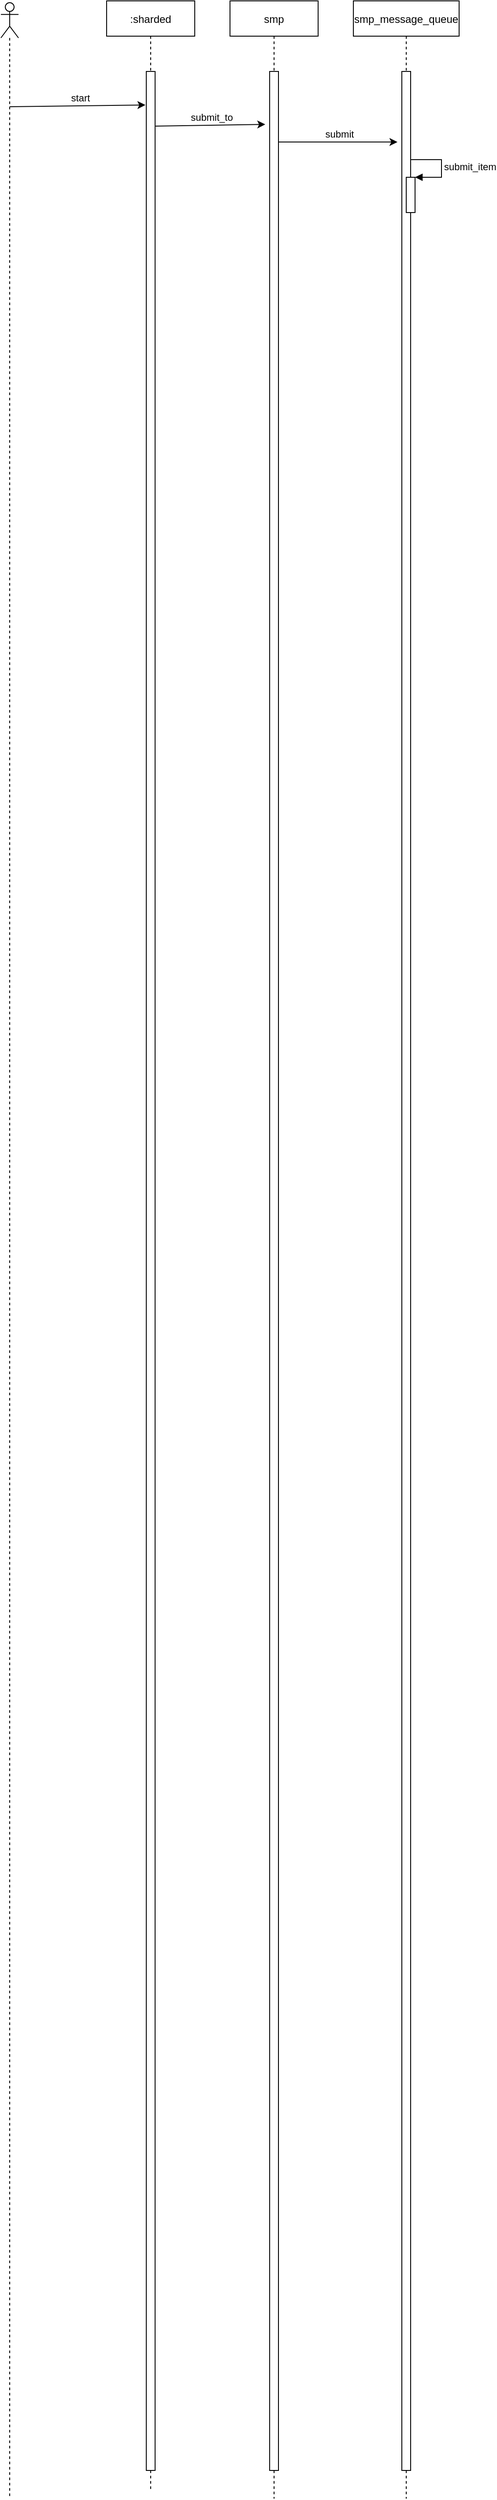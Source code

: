 <mxfile version="14.9.6" type="device" pages="2"><diagram id="WGvJKaLuk6GILM3gXBqc" name="第 1 页"><mxGraphModel dx="1422" dy="814" grid="1" gridSize="10" guides="1" tooltips="1" connect="1" arrows="1" fold="1" page="1" pageScale="1" pageWidth="827" pageHeight="1169" math="0" shadow="0"><root><mxCell id="0"/><mxCell id="1" parent="0"/><mxCell id="zyKrB-S0reJYAnScOKPx-2" value="smp" style="shape=umlLifeline;perimeter=lifelinePerimeter;container=1;collapsible=0;recursiveResize=0;rounded=0;shadow=0;strokeWidth=1;" parent="1" vertex="1"><mxGeometry x="340" y="80" width="100" height="2832" as="geometry"/></mxCell><mxCell id="zyKrB-S0reJYAnScOKPx-3" value="" style="points=[];perimeter=orthogonalPerimeter;rounded=0;shadow=0;strokeWidth=1;" parent="zyKrB-S0reJYAnScOKPx-2" vertex="1"><mxGeometry x="45" y="80" width="10" height="2720" as="geometry"/></mxCell><mxCell id="zyKrB-S0reJYAnScOKPx-9" value="" style="endArrow=classic;html=1;" parent="zyKrB-S0reJYAnScOKPx-2" edge="1"><mxGeometry width="50" height="50" relative="1" as="geometry"><mxPoint x="-85" y="142" as="sourcePoint"/><mxPoint x="40" y="140" as="targetPoint"/></mxGeometry></mxCell><mxCell id="zyKrB-S0reJYAnScOKPx-10" value="submit_to" style="edgeLabel;html=1;align=center;verticalAlign=middle;resizable=0;points=[];" parent="zyKrB-S0reJYAnScOKPx-9" vertex="1" connectable="0"><mxGeometry x="0.083" relative="1" as="geometry"><mxPoint x="-4" y="-9" as="offset"/></mxGeometry></mxCell><mxCell id="zyKrB-S0reJYAnScOKPx-4" value="" style="shape=umlLifeline;participant=umlActor;perimeter=lifelinePerimeter;whiteSpace=wrap;html=1;container=1;collapsible=0;recursiveResize=0;verticalAlign=top;spacingTop=36;outlineConnect=0;" parent="1" vertex="1"><mxGeometry x="80" y="82" width="20" height="2830" as="geometry"/></mxCell><mxCell id="zyKrB-S0reJYAnScOKPx-5" value=":sharded" style="shape=umlLifeline;perimeter=lifelinePerimeter;container=1;collapsible=0;recursiveResize=0;rounded=0;shadow=0;strokeWidth=1;" parent="1" vertex="1"><mxGeometry x="200" y="80" width="100" height="2824" as="geometry"/></mxCell><mxCell id="zyKrB-S0reJYAnScOKPx-6" value="" style="points=[];perimeter=orthogonalPerimeter;rounded=0;shadow=0;strokeWidth=1;" parent="zyKrB-S0reJYAnScOKPx-5" vertex="1"><mxGeometry x="45" y="80" width="10" height="2720" as="geometry"/></mxCell><mxCell id="zyKrB-S0reJYAnScOKPx-7" value="" style="endArrow=classic;html=1;" parent="1" edge="1"><mxGeometry width="50" height="50" relative="1" as="geometry"><mxPoint x="90" y="200" as="sourcePoint"/><mxPoint x="244" y="198" as="targetPoint"/></mxGeometry></mxCell><mxCell id="zyKrB-S0reJYAnScOKPx-8" value="start" style="edgeLabel;html=1;align=center;verticalAlign=middle;resizable=0;points=[];" parent="zyKrB-S0reJYAnScOKPx-7" vertex="1" connectable="0"><mxGeometry x="0.083" relative="1" as="geometry"><mxPoint x="-4" y="-9" as="offset"/></mxGeometry></mxCell><mxCell id="zyKrB-S0reJYAnScOKPx-11" value="smp_message_queue" style="shape=umlLifeline;perimeter=lifelinePerimeter;container=1;collapsible=0;recursiveResize=0;rounded=0;shadow=0;strokeWidth=1;" parent="1" vertex="1"><mxGeometry x="480" y="80" width="120" height="2832" as="geometry"/></mxCell><mxCell id="zyKrB-S0reJYAnScOKPx-12" value="" style="points=[];perimeter=orthogonalPerimeter;rounded=0;shadow=0;strokeWidth=1;" parent="zyKrB-S0reJYAnScOKPx-11" vertex="1"><mxGeometry x="55" y="80" width="10" height="2720" as="geometry"/></mxCell><mxCell id="zyKrB-S0reJYAnScOKPx-13" value="" style="endArrow=classic;html=1;" parent="zyKrB-S0reJYAnScOKPx-11" edge="1"><mxGeometry width="50" height="50" relative="1" as="geometry"><mxPoint x="-85" y="160" as="sourcePoint"/><mxPoint x="50" y="160" as="targetPoint"/></mxGeometry></mxCell><mxCell id="zyKrB-S0reJYAnScOKPx-14" value="submit" style="edgeLabel;html=1;align=center;verticalAlign=middle;resizable=0;points=[];" parent="zyKrB-S0reJYAnScOKPx-13" vertex="1" connectable="0"><mxGeometry x="0.083" relative="1" as="geometry"><mxPoint x="-4" y="-9" as="offset"/></mxGeometry></mxCell><mxCell id="zyKrB-S0reJYAnScOKPx-16" value="" style="html=1;points=[];perimeter=orthogonalPerimeter;spacingLeft=0;" parent="zyKrB-S0reJYAnScOKPx-11" vertex="1"><mxGeometry x="60" y="200" width="10" height="40" as="geometry"/></mxCell><mxCell id="zyKrB-S0reJYAnScOKPx-17" value="submit_item" style="edgeStyle=orthogonalEdgeStyle;html=1;align=left;spacingLeft=1;endArrow=block;rounded=0;entryX=1;entryY=0;" parent="zyKrB-S0reJYAnScOKPx-11" target="zyKrB-S0reJYAnScOKPx-16" edge="1"><mxGeometry relative="1" as="geometry"><mxPoint x="65" y="180" as="sourcePoint"/><Array as="points"><mxPoint x="100" y="180"/></Array></mxGeometry></mxCell></root></mxGraphModel></diagram><diagram id="gLRv8cv4Ip5NR5i4Wvpt" name="类图"><mxGraphModel dx="569" dy="326" grid="1" gridSize="10" guides="1" tooltips="1" connect="1" arrows="1" fold="1" page="1" pageScale="1" pageWidth="827" pageHeight="1169" math="0" shadow="0"><root><mxCell id="KKGrWtOwTHFxdz9vlM7l-0"/><mxCell id="KKGrWtOwTHFxdz9vlM7l-1" parent="KKGrWtOwTHFxdz9vlM7l-0"/><mxCell id="G2KFmwYtKhlkEIb6MqIR-0" value="promise" style="swimlane;fontStyle=1;align=center;verticalAlign=top;childLayout=stackLayout;horizontal=1;startSize=26;horizontalStack=0;resizeParent=1;resizeParentMax=0;resizeLast=0;collapsible=1;marginBottom=0;" parent="KKGrWtOwTHFxdz9vlM7l-1" vertex="1"><mxGeometry x="40" y="390" width="160" height="86" as="geometry"/></mxCell><mxCell id="G2KFmwYtKhlkEIb6MqIR-1" value="- _local_state: future_state" style="text;strokeColor=none;fillColor=none;align=left;verticalAlign=top;spacingLeft=4;spacingRight=4;overflow=hidden;rotatable=0;points=[[0,0.5],[1,0.5]];portConstraint=eastwest;" parent="G2KFmwYtKhlkEIb6MqIR-0" vertex="1"><mxGeometry y="26" width="160" height="26" as="geometry"/></mxCell><mxCell id="G2KFmwYtKhlkEIb6MqIR-2" value="" style="line;strokeWidth=1;fillColor=none;align=left;verticalAlign=middle;spacingTop=-1;spacingLeft=3;spacingRight=3;rotatable=0;labelPosition=right;points=[];portConstraint=eastwest;" parent="G2KFmwYtKhlkEIb6MqIR-0" vertex="1"><mxGeometry y="52" width="160" height="8" as="geometry"/></mxCell><mxCell id="G2KFmwYtKhlkEIb6MqIR-3" value="+ method(type): type" style="text;strokeColor=none;fillColor=none;align=left;verticalAlign=top;spacingLeft=4;spacingRight=4;overflow=hidden;rotatable=0;points=[[0,0.5],[1,0.5]];portConstraint=eastwest;" parent="G2KFmwYtKhlkEIb6MqIR-0" vertex="1"><mxGeometry y="60" width="160" height="26" as="geometry"/></mxCell><mxCell id="G2KFmwYtKhlkEIb6MqIR-4" value="promise_base_with_type" style="swimlane;fontStyle=1;align=center;verticalAlign=top;childLayout=stackLayout;horizontal=1;startSize=26;horizontalStack=0;resizeParent=1;resizeParentMax=0;resizeLast=0;collapsible=1;marginBottom=0;" parent="KKGrWtOwTHFxdz9vlM7l-1" vertex="1"><mxGeometry x="40" y="240" width="160" height="86" as="geometry"/></mxCell><mxCell id="G2KFmwYtKhlkEIb6MqIR-5" value="+ field: type" style="text;strokeColor=none;fillColor=none;align=left;verticalAlign=top;spacingLeft=4;spacingRight=4;overflow=hidden;rotatable=0;points=[[0,0.5],[1,0.5]];portConstraint=eastwest;" parent="G2KFmwYtKhlkEIb6MqIR-4" vertex="1"><mxGeometry y="26" width="160" height="26" as="geometry"/></mxCell><mxCell id="G2KFmwYtKhlkEIb6MqIR-6" value="" style="line;strokeWidth=1;fillColor=none;align=left;verticalAlign=middle;spacingTop=-1;spacingLeft=3;spacingRight=3;rotatable=0;labelPosition=right;points=[];portConstraint=eastwest;" parent="G2KFmwYtKhlkEIb6MqIR-4" vertex="1"><mxGeometry y="52" width="160" height="8" as="geometry"/></mxCell><mxCell id="G2KFmwYtKhlkEIb6MqIR-7" value="+ method(type): type" style="text;strokeColor=none;fillColor=none;align=left;verticalAlign=top;spacingLeft=4;spacingRight=4;overflow=hidden;rotatable=0;points=[[0,0.5],[1,0.5]];portConstraint=eastwest;" parent="G2KFmwYtKhlkEIb6MqIR-4" vertex="1"><mxGeometry y="60" width="160" height="26" as="geometry"/></mxCell><mxCell id="G2KFmwYtKhlkEIb6MqIR-8" value="promise_base" style="swimlane;fontStyle=1;align=center;verticalAlign=top;childLayout=stackLayout;horizontal=1;startSize=26;horizontalStack=0;resizeParent=1;resizeParentMax=0;resizeLast=0;collapsible=1;marginBottom=0;fillColor=#dae8fc;strokeColor=#6c8ebf;" parent="KKGrWtOwTHFxdz9vlM7l-1" vertex="1"><mxGeometry x="40" y="40" width="160" height="138" as="geometry"/></mxCell><mxCell id="G2KFmwYtKhlkEIb6MqIR-9" value="# _future: future_base*" style="text;strokeColor=none;fillColor=none;align=left;verticalAlign=top;spacingLeft=4;spacingRight=4;overflow=hidden;rotatable=0;points=[[0,0.5],[1,0.5]];portConstraint=eastwest;" parent="G2KFmwYtKhlkEIb6MqIR-8" vertex="1"><mxGeometry y="26" width="160" height="26" as="geometry"/></mxCell><mxCell id="G2KFmwYtKhlkEIb6MqIR-16" value="# _state: future_state_base*" style="text;strokeColor=none;fillColor=none;align=left;verticalAlign=top;spacingLeft=4;spacingRight=4;overflow=hidden;rotatable=0;points=[[0,0.5],[1,0.5]];portConstraint=eastwest;" parent="G2KFmwYtKhlkEIb6MqIR-8" vertex="1"><mxGeometry y="52" width="160" height="26" as="geometry"/></mxCell><mxCell id="G2KFmwYtKhlkEIb6MqIR-17" value="# _task: task*" style="text;strokeColor=none;fillColor=none;align=left;verticalAlign=top;spacingLeft=4;spacingRight=4;overflow=hidden;rotatable=0;points=[[0,0.5],[1,0.5]];portConstraint=eastwest;" parent="G2KFmwYtKhlkEIb6MqIR-8" vertex="1"><mxGeometry y="78" width="160" height="26" as="geometry"/></mxCell><mxCell id="G2KFmwYtKhlkEIb6MqIR-10" value="" style="line;strokeWidth=1;fillColor=none;align=left;verticalAlign=middle;spacingTop=-1;spacingLeft=3;spacingRight=3;rotatable=0;labelPosition=right;points=[];portConstraint=eastwest;" parent="G2KFmwYtKhlkEIb6MqIR-8" vertex="1"><mxGeometry y="104" width="160" height="8" as="geometry"/></mxCell><mxCell id="G2KFmwYtKhlkEIb6MqIR-11" value="+ method(type): type" style="text;strokeColor=none;fillColor=none;align=left;verticalAlign=top;spacingLeft=4;spacingRight=4;overflow=hidden;rotatable=0;points=[[0,0.5],[1,0.5]];portConstraint=eastwest;" parent="G2KFmwYtKhlkEIb6MqIR-8" vertex="1"><mxGeometry y="112" width="160" height="26" as="geometry"/></mxCell><mxCell id="G2KFmwYtKhlkEIb6MqIR-12" value="future_base" style="swimlane;fontStyle=1;align=center;verticalAlign=top;childLayout=stackLayout;horizontal=1;startSize=26;horizontalStack=0;resizeParent=1;resizeParentMax=0;resizeLast=0;collapsible=1;marginBottom=0;fillColor=#d5e8d4;strokeColor=#82b366;" parent="KKGrWtOwTHFxdz9vlM7l-1" vertex="1"><mxGeometry x="280" y="40" width="160" height="86" as="geometry"/></mxCell><mxCell id="G2KFmwYtKhlkEIb6MqIR-13" value="# _promise: promise_base*" style="text;strokeColor=none;fillColor=none;align=left;verticalAlign=top;spacingLeft=4;spacingRight=4;overflow=hidden;rotatable=0;points=[[0,0.5],[1,0.5]];portConstraint=eastwest;" parent="G2KFmwYtKhlkEIb6MqIR-12" vertex="1"><mxGeometry y="26" width="160" height="26" as="geometry"/></mxCell><mxCell id="G2KFmwYtKhlkEIb6MqIR-14" value="" style="line;strokeWidth=1;fillColor=none;align=left;verticalAlign=middle;spacingTop=-1;spacingLeft=3;spacingRight=3;rotatable=0;labelPosition=right;points=[];portConstraint=eastwest;" parent="G2KFmwYtKhlkEIb6MqIR-12" vertex="1"><mxGeometry y="52" width="160" height="8" as="geometry"/></mxCell><mxCell id="G2KFmwYtKhlkEIb6MqIR-15" value="+ method(type): type" style="text;strokeColor=none;fillColor=none;align=left;verticalAlign=top;spacingLeft=4;spacingRight=4;overflow=hidden;rotatable=0;points=[[0,0.5],[1,0.5]];portConstraint=eastwest;" parent="G2KFmwYtKhlkEIb6MqIR-12" vertex="1"><mxGeometry y="60" width="160" height="26" as="geometry"/></mxCell><mxCell id="G2KFmwYtKhlkEIb6MqIR-18" value="future" style="swimlane;fontStyle=1;align=center;verticalAlign=top;childLayout=stackLayout;horizontal=1;startSize=26;horizontalStack=0;resizeParent=1;resizeParentMax=0;resizeLast=0;collapsible=1;marginBottom=0;" parent="KKGrWtOwTHFxdz9vlM7l-1" vertex="1"><mxGeometry x="280" y="200" width="160" height="86" as="geometry"/></mxCell><mxCell id="G2KFmwYtKhlkEIb6MqIR-19" value="-_state : future_state" style="text;strokeColor=none;fillColor=none;align=left;verticalAlign=top;spacingLeft=4;spacingRight=4;overflow=hidden;rotatable=0;points=[[0,0.5],[1,0.5]];portConstraint=eastwest;" parent="G2KFmwYtKhlkEIb6MqIR-18" vertex="1"><mxGeometry y="26" width="160" height="26" as="geometry"/></mxCell><mxCell id="G2KFmwYtKhlkEIb6MqIR-20" value="" style="line;strokeWidth=1;fillColor=none;align=left;verticalAlign=middle;spacingTop=-1;spacingLeft=3;spacingRight=3;rotatable=0;labelPosition=right;points=[];portConstraint=eastwest;" parent="G2KFmwYtKhlkEIb6MqIR-18" vertex="1"><mxGeometry y="52" width="160" height="8" as="geometry"/></mxCell><mxCell id="G2KFmwYtKhlkEIb6MqIR-21" value="+ method(type): type" style="text;strokeColor=none;fillColor=none;align=left;verticalAlign=top;spacingLeft=4;spacingRight=4;overflow=hidden;rotatable=0;points=[[0,0.5],[1,0.5]];portConstraint=eastwest;" parent="G2KFmwYtKhlkEIb6MqIR-18" vertex="1"><mxGeometry y="60" width="160" height="26" as="geometry"/></mxCell><mxCell id="G2KFmwYtKhlkEIb6MqIR-22" value="future_state_base" style="swimlane;fontStyle=1;align=center;verticalAlign=top;childLayout=stackLayout;horizontal=1;startSize=26;horizontalStack=0;resizeParent=1;resizeParentMax=0;resizeLast=0;collapsible=1;marginBottom=0;fillColor=#ffe6cc;strokeColor=#d79b00;" parent="KKGrWtOwTHFxdz9vlM7l-1" vertex="1"><mxGeometry x="520" y="200" width="160" height="86" as="geometry"/></mxCell><mxCell id="G2KFmwYtKhlkEIb6MqIR-23" value="+ field: type" style="text;strokeColor=none;fillColor=none;align=left;verticalAlign=top;spacingLeft=4;spacingRight=4;overflow=hidden;rotatable=0;points=[[0,0.5],[1,0.5]];portConstraint=eastwest;" parent="G2KFmwYtKhlkEIb6MqIR-22" vertex="1"><mxGeometry y="26" width="160" height="26" as="geometry"/></mxCell><mxCell id="G2KFmwYtKhlkEIb6MqIR-24" value="" style="line;strokeWidth=1;fillColor=none;align=left;verticalAlign=middle;spacingTop=-1;spacingLeft=3;spacingRight=3;rotatable=0;labelPosition=right;points=[];portConstraint=eastwest;" parent="G2KFmwYtKhlkEIb6MqIR-22" vertex="1"><mxGeometry y="52" width="160" height="8" as="geometry"/></mxCell><mxCell id="G2KFmwYtKhlkEIb6MqIR-25" value="+ method(type): type" style="text;strokeColor=none;fillColor=none;align=left;verticalAlign=top;spacingLeft=4;spacingRight=4;overflow=hidden;rotatable=0;points=[[0,0.5],[1,0.5]];portConstraint=eastwest;" parent="G2KFmwYtKhlkEIb6MqIR-22" vertex="1"><mxGeometry y="60" width="160" height="26" as="geometry"/></mxCell><mxCell id="G2KFmwYtKhlkEIb6MqIR-26" value="future_state" style="swimlane;fontStyle=1;align=center;verticalAlign=top;childLayout=stackLayout;horizontal=1;startSize=26;horizontalStack=0;resizeParent=1;resizeParentMax=0;resizeLast=0;collapsible=1;marginBottom=0;" parent="KKGrWtOwTHFxdz9vlM7l-1" vertex="1"><mxGeometry x="600" y="360" width="160" height="86" as="geometry"/></mxCell><mxCell id="G2KFmwYtKhlkEIb6MqIR-27" value="+ field: type" style="text;strokeColor=none;fillColor=none;align=left;verticalAlign=top;spacingLeft=4;spacingRight=4;overflow=hidden;rotatable=0;points=[[0,0.5],[1,0.5]];portConstraint=eastwest;" parent="G2KFmwYtKhlkEIb6MqIR-26" vertex="1"><mxGeometry y="26" width="160" height="26" as="geometry"/></mxCell><mxCell id="G2KFmwYtKhlkEIb6MqIR-28" value="" style="line;strokeWidth=1;fillColor=none;align=left;verticalAlign=middle;spacingTop=-1;spacingLeft=3;spacingRight=3;rotatable=0;labelPosition=right;points=[];portConstraint=eastwest;" parent="G2KFmwYtKhlkEIb6MqIR-26" vertex="1"><mxGeometry y="52" width="160" height="8" as="geometry"/></mxCell><mxCell id="G2KFmwYtKhlkEIb6MqIR-29" value="+ method(type): type" style="text;strokeColor=none;fillColor=none;align=left;verticalAlign=top;spacingLeft=4;spacingRight=4;overflow=hidden;rotatable=0;points=[[0,0.5],[1,0.5]];portConstraint=eastwest;" parent="G2KFmwYtKhlkEIb6MqIR-26" vertex="1"><mxGeometry y="60" width="160" height="26" as="geometry"/></mxCell><mxCell id="G2KFmwYtKhlkEIb6MqIR-30" value="continuation_base" style="swimlane;fontStyle=1;align=center;verticalAlign=top;childLayout=stackLayout;horizontal=1;startSize=26;horizontalStack=0;resizeParent=1;resizeParentMax=0;resizeLast=0;collapsible=1;marginBottom=0;" parent="KKGrWtOwTHFxdz9vlM7l-1" vertex="1"><mxGeometry x="960" y="280" width="200" height="86" as="geometry"/></mxCell><mxCell id="G2KFmwYtKhlkEIb6MqIR-31" value="# _state: future_state" style="text;strokeColor=none;fillColor=none;align=left;verticalAlign=top;spacingLeft=4;spacingRight=4;overflow=hidden;rotatable=0;points=[[0,0.5],[1,0.5]];portConstraint=eastwest;" parent="G2KFmwYtKhlkEIb6MqIR-30" vertex="1"><mxGeometry y="26" width="200" height="26" as="geometry"/></mxCell><mxCell id="G2KFmwYtKhlkEIb6MqIR-32" value="" style="line;strokeWidth=1;fillColor=none;align=left;verticalAlign=middle;spacingTop=-1;spacingLeft=3;spacingRight=3;rotatable=0;labelPosition=right;points=[];portConstraint=eastwest;" parent="G2KFmwYtKhlkEIb6MqIR-30" vertex="1"><mxGeometry y="52" width="200" height="8" as="geometry"/></mxCell><mxCell id="G2KFmwYtKhlkEIb6MqIR-33" value="+ method(type): type" style="text;strokeColor=none;fillColor=none;align=left;verticalAlign=top;spacingLeft=4;spacingRight=4;overflow=hidden;rotatable=0;points=[[0,0.5],[1,0.5]];portConstraint=eastwest;" parent="G2KFmwYtKhlkEIb6MqIR-30" vertex="1"><mxGeometry y="60" width="200" height="26" as="geometry"/></mxCell><mxCell id="G2KFmwYtKhlkEIb6MqIR-34" value="continuation_base_with_promise" style="swimlane;fontStyle=1;align=center;verticalAlign=top;childLayout=stackLayout;horizontal=1;startSize=26;horizontalStack=0;resizeParent=1;resizeParentMax=0;resizeLast=0;collapsible=1;marginBottom=0;" parent="KKGrWtOwTHFxdz9vlM7l-1" vertex="1"><mxGeometry x="960" y="440" width="200" height="86" as="geometry"/></mxCell><mxCell id="G2KFmwYtKhlkEIb6MqIR-35" value="# _pr: Promise" style="text;strokeColor=none;fillColor=none;align=left;verticalAlign=top;spacingLeft=4;spacingRight=4;overflow=hidden;rotatable=0;points=[[0,0.5],[1,0.5]];portConstraint=eastwest;" parent="G2KFmwYtKhlkEIb6MqIR-34" vertex="1"><mxGeometry y="26" width="200" height="26" as="geometry"/></mxCell><mxCell id="G2KFmwYtKhlkEIb6MqIR-36" value="" style="line;strokeWidth=1;fillColor=none;align=left;verticalAlign=middle;spacingTop=-1;spacingLeft=3;spacingRight=3;rotatable=0;labelPosition=right;points=[];portConstraint=eastwest;" parent="G2KFmwYtKhlkEIb6MqIR-34" vertex="1"><mxGeometry y="52" width="200" height="8" as="geometry"/></mxCell><mxCell id="G2KFmwYtKhlkEIb6MqIR-37" value="+ method(type): type" style="text;strokeColor=none;fillColor=none;align=left;verticalAlign=top;spacingLeft=4;spacingRight=4;overflow=hidden;rotatable=0;points=[[0,0.5],[1,0.5]];portConstraint=eastwest;" parent="G2KFmwYtKhlkEIb6MqIR-34" vertex="1"><mxGeometry y="60" width="200" height="26" as="geometry"/></mxCell><mxCell id="G2KFmwYtKhlkEIb6MqIR-38" value="continuation" style="swimlane;fontStyle=1;align=center;verticalAlign=top;childLayout=stackLayout;horizontal=1;startSize=26;horizontalStack=0;resizeParent=1;resizeParentMax=0;resizeLast=0;collapsible=1;marginBottom=0;" parent="KKGrWtOwTHFxdz9vlM7l-1" vertex="1"><mxGeometry x="960" y="600" width="200" height="86" as="geometry"/></mxCell><mxCell id="G2KFmwYtKhlkEIb6MqIR-39" value="+ _func: Func" style="text;strokeColor=none;fillColor=none;align=left;verticalAlign=top;spacingLeft=4;spacingRight=4;overflow=hidden;rotatable=0;points=[[0,0.5],[1,0.5]];portConstraint=eastwest;" parent="G2KFmwYtKhlkEIb6MqIR-38" vertex="1"><mxGeometry y="26" width="200" height="26" as="geometry"/></mxCell><mxCell id="G2KFmwYtKhlkEIb6MqIR-40" value="" style="line;strokeWidth=1;fillColor=none;align=left;verticalAlign=middle;spacingTop=-1;spacingLeft=3;spacingRight=3;rotatable=0;labelPosition=right;points=[];portConstraint=eastwest;" parent="G2KFmwYtKhlkEIb6MqIR-38" vertex="1"><mxGeometry y="52" width="200" height="8" as="geometry"/></mxCell><mxCell id="G2KFmwYtKhlkEIb6MqIR-41" value="+ method(type): type" style="text;strokeColor=none;fillColor=none;align=left;verticalAlign=top;spacingLeft=4;spacingRight=4;overflow=hidden;rotatable=0;points=[[0,0.5],[1,0.5]];portConstraint=eastwest;" parent="G2KFmwYtKhlkEIb6MqIR-38" vertex="1"><mxGeometry y="60" width="200" height="26" as="geometry"/></mxCell><mxCell id="G2KFmwYtKhlkEIb6MqIR-42" value="task" style="swimlane;fontStyle=1;align=center;verticalAlign=top;childLayout=stackLayout;horizontal=1;startSize=26;horizontalStack=0;resizeParent=1;resizeParentMax=0;resizeLast=0;collapsible=1;marginBottom=0;fillColor=#e1d5e7;strokeColor=#9673a6;" parent="KKGrWtOwTHFxdz9vlM7l-1" vertex="1"><mxGeometry x="1200" y="120" width="200" height="86" as="geometry"/></mxCell><mxCell id="G2KFmwYtKhlkEIb6MqIR-43" value="- _sg: scheduling_group" style="text;strokeColor=none;fillColor=none;align=left;verticalAlign=top;spacingLeft=4;spacingRight=4;overflow=hidden;rotatable=0;points=[[0,0.5],[1,0.5]];portConstraint=eastwest;" parent="G2KFmwYtKhlkEIb6MqIR-42" vertex="1"><mxGeometry y="26" width="200" height="26" as="geometry"/></mxCell><mxCell id="G2KFmwYtKhlkEIb6MqIR-44" value="" style="line;strokeWidth=1;fillColor=none;align=left;verticalAlign=middle;spacingTop=-1;spacingLeft=3;spacingRight=3;rotatable=0;labelPosition=right;points=[];portConstraint=eastwest;" parent="G2KFmwYtKhlkEIb6MqIR-42" vertex="1"><mxGeometry y="52" width="200" height="8" as="geometry"/></mxCell><mxCell id="G2KFmwYtKhlkEIb6MqIR-45" value="+ method(type): type" style="text;strokeColor=none;fillColor=none;align=left;verticalAlign=top;spacingLeft=4;spacingRight=4;overflow=hidden;rotatable=0;points=[[0,0.5],[1,0.5]];portConstraint=eastwest;" parent="G2KFmwYtKhlkEIb6MqIR-42" vertex="1"><mxGeometry y="60" width="200" height="26" as="geometry"/></mxCell><mxCell id="G2KFmwYtKhlkEIb6MqIR-47" value="" style="endArrow=classic;html=1;exitX=0.5;exitY=0;exitDx=0;exitDy=0;" parent="KKGrWtOwTHFxdz9vlM7l-1" edge="1"><mxGeometry width="50" height="50" relative="1" as="geometry"><mxPoint x="119.8" y="388" as="sourcePoint"/><mxPoint x="119.8" y="326" as="targetPoint"/></mxGeometry></mxCell><mxCell id="G2KFmwYtKhlkEIb6MqIR-48" value="" style="endArrow=classic;html=1;exitX=0.5;exitY=0;exitDx=0;exitDy=0;" parent="KKGrWtOwTHFxdz9vlM7l-1" edge="1"><mxGeometry width="50" height="50" relative="1" as="geometry"><mxPoint x="119.8" y="240" as="sourcePoint"/><mxPoint x="119.8" y="178" as="targetPoint"/></mxGeometry></mxCell><mxCell id="G2KFmwYtKhlkEIb6MqIR-49" value="" style="endArrow=classic;html=1;" parent="KKGrWtOwTHFxdz9vlM7l-1" edge="1"><mxGeometry width="50" height="50" relative="1" as="geometry"><mxPoint x="360" y="197" as="sourcePoint"/><mxPoint x="359.8" y="130" as="targetPoint"/></mxGeometry></mxCell><mxCell id="G2KFmwYtKhlkEIb6MqIR-51" value="" style="endArrow=classic;html=1;" parent="KKGrWtOwTHFxdz9vlM7l-1" edge="1"><mxGeometry width="50" height="50" relative="1" as="geometry"><mxPoint x="640" y="358" as="sourcePoint"/><mxPoint x="599.8" y="286" as="targetPoint"/></mxGeometry></mxCell><mxCell id="G2KFmwYtKhlkEIb6MqIR-52" value="" style="endArrow=classic;html=1;exitX=0.5;exitY=0;exitDx=0;exitDy=0;" parent="KKGrWtOwTHFxdz9vlM7l-1" edge="1"><mxGeometry width="50" height="50" relative="1" as="geometry"><mxPoint x="1059.78" y="280" as="sourcePoint"/><mxPoint x="1280" y="210" as="targetPoint"/></mxGeometry></mxCell><mxCell id="G2KFmwYtKhlkEIb6MqIR-53" value="" style="endArrow=classic;html=1;exitX=0.5;exitY=0;exitDx=0;exitDy=0;" parent="KKGrWtOwTHFxdz9vlM7l-1" edge="1"><mxGeometry width="50" height="50" relative="1" as="geometry"><mxPoint x="1059.78" y="440" as="sourcePoint"/><mxPoint x="1059.58" y="366" as="targetPoint"/></mxGeometry></mxCell><mxCell id="G2KFmwYtKhlkEIb6MqIR-54" value="" style="endArrow=classic;html=1;exitX=0.5;exitY=0;exitDx=0;exitDy=0;" parent="KKGrWtOwTHFxdz9vlM7l-1" edge="1"><mxGeometry width="50" height="50" relative="1" as="geometry"><mxPoint x="1059.78" y="600" as="sourcePoint"/><mxPoint x="1059.58" y="526" as="targetPoint"/></mxGeometry></mxCell><mxCell id="G2KFmwYtKhlkEIb6MqIR-55" value="registration_task" style="swimlane;fontStyle=1;align=center;verticalAlign=top;childLayout=stackLayout;horizontal=1;startSize=26;horizontalStack=0;resizeParent=1;resizeParentMax=0;resizeLast=0;collapsible=1;marginBottom=0;" parent="KKGrWtOwTHFxdz9vlM7l-1" vertex="1"><mxGeometry x="1441" y="280" width="200" height="86" as="geometry"/></mxCell><mxCell id="G2KFmwYtKhlkEIb6MqIR-56" value="- _p: poller*" style="text;strokeColor=none;fillColor=none;align=left;verticalAlign=top;spacingLeft=4;spacingRight=4;overflow=hidden;rotatable=0;points=[[0,0.5],[1,0.5]];portConstraint=eastwest;" parent="G2KFmwYtKhlkEIb6MqIR-55" vertex="1"><mxGeometry y="26" width="200" height="26" as="geometry"/></mxCell><mxCell id="G2KFmwYtKhlkEIb6MqIR-57" value="" style="line;strokeWidth=1;fillColor=none;align=left;verticalAlign=middle;spacingTop=-1;spacingLeft=3;spacingRight=3;rotatable=0;labelPosition=right;points=[];portConstraint=eastwest;" parent="G2KFmwYtKhlkEIb6MqIR-55" vertex="1"><mxGeometry y="52" width="200" height="8" as="geometry"/></mxCell><mxCell id="G2KFmwYtKhlkEIb6MqIR-58" value="+ method(type): type" style="text;strokeColor=none;fillColor=none;align=left;verticalAlign=top;spacingLeft=4;spacingRight=4;overflow=hidden;rotatable=0;points=[[0,0.5],[1,0.5]];portConstraint=eastwest;" parent="G2KFmwYtKhlkEIb6MqIR-55" vertex="1"><mxGeometry y="60" width="200" height="26" as="geometry"/></mxCell><mxCell id="G2KFmwYtKhlkEIb6MqIR-59" value="" style="endArrow=classic;html=1;" parent="KKGrWtOwTHFxdz9vlM7l-1" edge="1"><mxGeometry width="50" height="50" relative="1" as="geometry"><mxPoint x="1550" y="280" as="sourcePoint"/><mxPoint x="1320" y="210" as="targetPoint"/></mxGeometry></mxCell><mxCell id="G2KFmwYtKhlkEIb6MqIR-60" value="work_item" style="swimlane;fontStyle=1;align=center;verticalAlign=top;childLayout=stackLayout;horizontal=1;startSize=26;horizontalStack=0;resizeParent=1;resizeParentMax=0;resizeLast=0;collapsible=1;marginBottom=0;" parent="KKGrWtOwTHFxdz9vlM7l-1" vertex="1"><mxGeometry x="1200" y="280" width="200" height="86" as="geometry"/></mxCell><mxCell id="G2KFmwYtKhlkEIb6MqIR-61" value="+ ssg: smp_service_group" style="text;strokeColor=none;fillColor=none;align=left;verticalAlign=top;spacingLeft=4;spacingRight=4;overflow=hidden;rotatable=0;points=[[0,0.5],[1,0.5]];portConstraint=eastwest;" parent="G2KFmwYtKhlkEIb6MqIR-60" vertex="1"><mxGeometry y="26" width="200" height="26" as="geometry"/></mxCell><mxCell id="G2KFmwYtKhlkEIb6MqIR-62" value="" style="line;strokeWidth=1;fillColor=none;align=left;verticalAlign=middle;spacingTop=-1;spacingLeft=3;spacingRight=3;rotatable=0;labelPosition=right;points=[];portConstraint=eastwest;" parent="G2KFmwYtKhlkEIb6MqIR-60" vertex="1"><mxGeometry y="52" width="200" height="8" as="geometry"/></mxCell><mxCell id="G2KFmwYtKhlkEIb6MqIR-63" value="+ method(type): type" style="text;strokeColor=none;fillColor=none;align=left;verticalAlign=top;spacingLeft=4;spacingRight=4;overflow=hidden;rotatable=0;points=[[0,0.5],[1,0.5]];portConstraint=eastwest;" parent="G2KFmwYtKhlkEIb6MqIR-60" vertex="1"><mxGeometry y="60" width="200" height="26" as="geometry"/></mxCell><mxCell id="G2KFmwYtKhlkEIb6MqIR-64" value="async_work_item" style="swimlane;fontStyle=1;align=center;verticalAlign=top;childLayout=stackLayout;horizontal=1;startSize=26;horizontalStack=0;resizeParent=1;resizeParentMax=0;resizeLast=0;collapsible=1;marginBottom=0;" parent="KKGrWtOwTHFxdz9vlM7l-1" vertex="1"><mxGeometry x="1200" y="440" width="200" height="86" as="geometry"/></mxCell><mxCell id="G2KFmwYtKhlkEIb6MqIR-65" value="+ _queue: smp_message_queue" style="text;strokeColor=none;fillColor=none;align=left;verticalAlign=top;spacingLeft=4;spacingRight=4;overflow=hidden;rotatable=0;points=[[0,0.5],[1,0.5]];portConstraint=eastwest;" parent="G2KFmwYtKhlkEIb6MqIR-64" vertex="1"><mxGeometry y="26" width="200" height="26" as="geometry"/></mxCell><mxCell id="G2KFmwYtKhlkEIb6MqIR-66" value="" style="line;strokeWidth=1;fillColor=none;align=left;verticalAlign=middle;spacingTop=-1;spacingLeft=3;spacingRight=3;rotatable=0;labelPosition=right;points=[];portConstraint=eastwest;" parent="G2KFmwYtKhlkEIb6MqIR-64" vertex="1"><mxGeometry y="52" width="200" height="8" as="geometry"/></mxCell><mxCell id="G2KFmwYtKhlkEIb6MqIR-67" value="+ method(type): type" style="text;strokeColor=none;fillColor=none;align=left;verticalAlign=top;spacingLeft=4;spacingRight=4;overflow=hidden;rotatable=0;points=[[0,0.5],[1,0.5]];portConstraint=eastwest;" parent="G2KFmwYtKhlkEIb6MqIR-64" vertex="1"><mxGeometry y="60" width="200" height="26" as="geometry"/></mxCell><mxCell id="G2KFmwYtKhlkEIb6MqIR-68" value="" style="endArrow=classic;html=1;" parent="KKGrWtOwTHFxdz9vlM7l-1" edge="1"><mxGeometry width="50" height="50" relative="1" as="geometry"><mxPoint x="1300" y="277" as="sourcePoint"/><mxPoint x="1300.22" y="206" as="targetPoint"/></mxGeometry></mxCell><mxCell id="G2KFmwYtKhlkEIb6MqIR-69" value="" style="endArrow=classic;html=1;exitX=0.5;exitY=0;exitDx=0;exitDy=0;" parent="KKGrWtOwTHFxdz9vlM7l-1" edge="1"><mxGeometry width="50" height="50" relative="1" as="geometry"><mxPoint x="1299.86" y="440.0" as="sourcePoint"/><mxPoint x="1299.66" y="366.0" as="targetPoint"/></mxGeometry></mxCell><mxCell id="cQ0dqZq69KcBl9A6ctMk-0" value="reactor_backend" style="swimlane;fontStyle=1;align=center;verticalAlign=top;childLayout=stackLayout;horizontal=1;startSize=26;horizontalStack=0;resizeParent=1;resizeParentMax=0;resizeLast=0;collapsible=1;marginBottom=0;fillColor=#b0e3e6;strokeColor=#0e8088;" parent="KKGrWtOwTHFxdz9vlM7l-1" vertex="1"><mxGeometry x="160" y="560" width="160" height="86" as="geometry"/></mxCell><mxCell id="cQ0dqZq69KcBl9A6ctMk-1" value="+ field: type" style="text;strokeColor=none;fillColor=none;align=left;verticalAlign=top;spacingLeft=4;spacingRight=4;overflow=hidden;rotatable=0;points=[[0,0.5],[1,0.5]];portConstraint=eastwest;" parent="cQ0dqZq69KcBl9A6ctMk-0" vertex="1"><mxGeometry y="26" width="160" height="26" as="geometry"/></mxCell><mxCell id="cQ0dqZq69KcBl9A6ctMk-2" value="" style="line;strokeWidth=1;fillColor=none;align=left;verticalAlign=middle;spacingTop=-1;spacingLeft=3;spacingRight=3;rotatable=0;labelPosition=right;points=[];portConstraint=eastwest;" parent="cQ0dqZq69KcBl9A6ctMk-0" vertex="1"><mxGeometry y="52" width="160" height="8" as="geometry"/></mxCell><mxCell id="cQ0dqZq69KcBl9A6ctMk-3" value="+ method(type): type" style="text;strokeColor=none;fillColor=none;align=left;verticalAlign=top;spacingLeft=4;spacingRight=4;overflow=hidden;rotatable=0;points=[[0,0.5],[1,0.5]];portConstraint=eastwest;" parent="cQ0dqZq69KcBl9A6ctMk-0" vertex="1"><mxGeometry y="60" width="160" height="26" as="geometry"/></mxCell><mxCell id="cQ0dqZq69KcBl9A6ctMk-4" value="reactor_backend_aio" style="swimlane;fontStyle=1;align=center;verticalAlign=top;childLayout=stackLayout;horizontal=1;startSize=26;horizontalStack=0;resizeParent=1;resizeParentMax=0;resizeLast=0;collapsible=1;marginBottom=0;" parent="KKGrWtOwTHFxdz9vlM7l-1" vertex="1"><mxGeometry x="40" y="720" width="160" height="86" as="geometry"/></mxCell><mxCell id="cQ0dqZq69KcBl9A6ctMk-5" value="+ field: type" style="text;strokeColor=none;fillColor=none;align=left;verticalAlign=top;spacingLeft=4;spacingRight=4;overflow=hidden;rotatable=0;points=[[0,0.5],[1,0.5]];portConstraint=eastwest;" parent="cQ0dqZq69KcBl9A6ctMk-4" vertex="1"><mxGeometry y="26" width="160" height="26" as="geometry"/></mxCell><mxCell id="cQ0dqZq69KcBl9A6ctMk-6" value="" style="line;strokeWidth=1;fillColor=none;align=left;verticalAlign=middle;spacingTop=-1;spacingLeft=3;spacingRight=3;rotatable=0;labelPosition=right;points=[];portConstraint=eastwest;" parent="cQ0dqZq69KcBl9A6ctMk-4" vertex="1"><mxGeometry y="52" width="160" height="8" as="geometry"/></mxCell><mxCell id="cQ0dqZq69KcBl9A6ctMk-7" value="+ method(type): type" style="text;strokeColor=none;fillColor=none;align=left;verticalAlign=top;spacingLeft=4;spacingRight=4;overflow=hidden;rotatable=0;points=[[0,0.5],[1,0.5]];portConstraint=eastwest;" parent="cQ0dqZq69KcBl9A6ctMk-4" vertex="1"><mxGeometry y="60" width="160" height="26" as="geometry"/></mxCell><mxCell id="cQ0dqZq69KcBl9A6ctMk-8" value="" style="endArrow=classic;html=1;" parent="KKGrWtOwTHFxdz9vlM7l-1" edge="1"><mxGeometry width="50" height="50" relative="1" as="geometry"><mxPoint x="118" y="720" as="sourcePoint"/><mxPoint x="220" y="650" as="targetPoint"/></mxGeometry></mxCell><mxCell id="cQ0dqZq69KcBl9A6ctMk-9" value="reactor_backend_epoll" style="swimlane;fontStyle=1;align=center;verticalAlign=top;childLayout=stackLayout;horizontal=1;startSize=26;horizontalStack=0;resizeParent=1;resizeParentMax=0;resizeLast=0;collapsible=1;marginBottom=0;" parent="KKGrWtOwTHFxdz9vlM7l-1" vertex="1"><mxGeometry x="280" y="720" width="160" height="86" as="geometry"/></mxCell><mxCell id="cQ0dqZq69KcBl9A6ctMk-10" value="+ field: type" style="text;strokeColor=none;fillColor=none;align=left;verticalAlign=top;spacingLeft=4;spacingRight=4;overflow=hidden;rotatable=0;points=[[0,0.5],[1,0.5]];portConstraint=eastwest;" parent="cQ0dqZq69KcBl9A6ctMk-9" vertex="1"><mxGeometry y="26" width="160" height="26" as="geometry"/></mxCell><mxCell id="cQ0dqZq69KcBl9A6ctMk-11" value="" style="line;strokeWidth=1;fillColor=none;align=left;verticalAlign=middle;spacingTop=-1;spacingLeft=3;spacingRight=3;rotatable=0;labelPosition=right;points=[];portConstraint=eastwest;" parent="cQ0dqZq69KcBl9A6ctMk-9" vertex="1"><mxGeometry y="52" width="160" height="8" as="geometry"/></mxCell><mxCell id="cQ0dqZq69KcBl9A6ctMk-12" value="+ method(type): type" style="text;strokeColor=none;fillColor=none;align=left;verticalAlign=top;spacingLeft=4;spacingRight=4;overflow=hidden;rotatable=0;points=[[0,0.5],[1,0.5]];portConstraint=eastwest;" parent="cQ0dqZq69KcBl9A6ctMk-9" vertex="1"><mxGeometry y="60" width="160" height="26" as="geometry"/></mxCell><mxCell id="cQ0dqZq69KcBl9A6ctMk-13" value="" style="endArrow=classic;html=1;" parent="KKGrWtOwTHFxdz9vlM7l-1" edge="1"><mxGeometry width="50" height="50" relative="1" as="geometry"><mxPoint x="360" y="720" as="sourcePoint"/><mxPoint x="260" y="650" as="targetPoint"/></mxGeometry></mxCell><mxCell id="cQ0dqZq69KcBl9A6ctMk-14" value="completion_with_iocb" style="swimlane;fontStyle=1;align=center;verticalAlign=top;childLayout=stackLayout;horizontal=1;startSize=26;horizontalStack=0;resizeParent=1;resizeParentMax=0;resizeLast=0;collapsible=1;marginBottom=0;fillColor=#d5e8d4;strokeColor=#82b366;gradientColor=#97d077;" parent="KKGrWtOwTHFxdz9vlM7l-1" vertex="1"><mxGeometry x="1281" y="760" width="160" height="112" as="geometry"/></mxCell><mxCell id="cQ0dqZq69KcBl9A6ctMk-15" value="- _in_context: bool" style="text;strokeColor=none;fillColor=none;align=left;verticalAlign=top;spacingLeft=4;spacingRight=4;overflow=hidden;rotatable=0;points=[[0,0.5],[1,0.5]];portConstraint=eastwest;" parent="cQ0dqZq69KcBl9A6ctMk-14" vertex="1"><mxGeometry y="26" width="160" height="26" as="geometry"/></mxCell><mxCell id="cQ0dqZq69KcBl9A6ctMk-18" value="- _iocb: linux_abi::iocb" style="text;strokeColor=none;fillColor=none;align=left;verticalAlign=top;spacingLeft=4;spacingRight=4;overflow=hidden;rotatable=0;points=[[0,0.5],[1,0.5]];portConstraint=eastwest;" parent="cQ0dqZq69KcBl9A6ctMk-14" vertex="1"><mxGeometry y="52" width="160" height="26" as="geometry"/></mxCell><mxCell id="cQ0dqZq69KcBl9A6ctMk-16" value="" style="line;strokeWidth=1;fillColor=none;align=left;verticalAlign=middle;spacingTop=-1;spacingLeft=3;spacingRight=3;rotatable=0;labelPosition=right;points=[];portConstraint=eastwest;" parent="cQ0dqZq69KcBl9A6ctMk-14" vertex="1"><mxGeometry y="78" width="160" height="8" as="geometry"/></mxCell><mxCell id="cQ0dqZq69KcBl9A6ctMk-17" value="+ method(type): type" style="text;strokeColor=none;fillColor=none;align=left;verticalAlign=top;spacingLeft=4;spacingRight=4;overflow=hidden;rotatable=0;points=[[0,0.5],[1,0.5]];portConstraint=eastwest;" parent="cQ0dqZq69KcBl9A6ctMk-14" vertex="1"><mxGeometry y="86" width="160" height="26" as="geometry"/></mxCell><mxCell id="cQ0dqZq69KcBl9A6ctMk-24" value="smp_wakeup_aio_completion" style="swimlane;fontStyle=1;align=center;verticalAlign=top;childLayout=stackLayout;horizontal=1;startSize=26;horizontalStack=0;resizeParent=1;resizeParentMax=0;resizeLast=0;collapsible=1;marginBottom=0;" parent="KKGrWtOwTHFxdz9vlM7l-1" vertex="1"><mxGeometry x="1041" y="960" width="200" height="86" as="geometry"/></mxCell><mxCell id="cQ0dqZq69KcBl9A6ctMk-25" value="+ field: type" style="text;strokeColor=none;fillColor=none;align=left;verticalAlign=top;spacingLeft=4;spacingRight=4;overflow=hidden;rotatable=0;points=[[0,0.5],[1,0.5]];portConstraint=eastwest;" parent="cQ0dqZq69KcBl9A6ctMk-24" vertex="1"><mxGeometry y="26" width="200" height="26" as="geometry"/></mxCell><mxCell id="cQ0dqZq69KcBl9A6ctMk-26" value="" style="line;strokeWidth=1;fillColor=none;align=left;verticalAlign=middle;spacingTop=-1;spacingLeft=3;spacingRight=3;rotatable=0;labelPosition=right;points=[];portConstraint=eastwest;" parent="cQ0dqZq69KcBl9A6ctMk-24" vertex="1"><mxGeometry y="52" width="200" height="8" as="geometry"/></mxCell><mxCell id="cQ0dqZq69KcBl9A6ctMk-27" value="+ method(type): type" style="text;strokeColor=none;fillColor=none;align=left;verticalAlign=top;spacingLeft=4;spacingRight=4;overflow=hidden;rotatable=0;points=[[0,0.5],[1,0.5]];portConstraint=eastwest;" parent="cQ0dqZq69KcBl9A6ctMk-24" vertex="1"><mxGeometry y="60" width="200" height="26" as="geometry"/></mxCell><mxCell id="cQ0dqZq69KcBl9A6ctMk-28" value="task_quota_aio_completion" style="swimlane;fontStyle=1;align=center;verticalAlign=top;childLayout=stackLayout;horizontal=1;startSize=26;horizontalStack=0;resizeParent=1;resizeParentMax=0;resizeLast=0;collapsible=1;marginBottom=0;" parent="KKGrWtOwTHFxdz9vlM7l-1" vertex="1"><mxGeometry x="1271" y="960" width="180" height="86" as="geometry"/></mxCell><mxCell id="cQ0dqZq69KcBl9A6ctMk-29" value="+ field: type" style="text;strokeColor=none;fillColor=none;align=left;verticalAlign=top;spacingLeft=4;spacingRight=4;overflow=hidden;rotatable=0;points=[[0,0.5],[1,0.5]];portConstraint=eastwest;" parent="cQ0dqZq69KcBl9A6ctMk-28" vertex="1"><mxGeometry y="26" width="180" height="26" as="geometry"/></mxCell><mxCell id="cQ0dqZq69KcBl9A6ctMk-30" value="" style="line;strokeWidth=1;fillColor=none;align=left;verticalAlign=middle;spacingTop=-1;spacingLeft=3;spacingRight=3;rotatable=0;labelPosition=right;points=[];portConstraint=eastwest;" parent="cQ0dqZq69KcBl9A6ctMk-28" vertex="1"><mxGeometry y="52" width="180" height="8" as="geometry"/></mxCell><mxCell id="cQ0dqZq69KcBl9A6ctMk-31" value="+ method(type): type" style="text;strokeColor=none;fillColor=none;align=left;verticalAlign=top;spacingLeft=4;spacingRight=4;overflow=hidden;rotatable=0;points=[[0,0.5],[1,0.5]];portConstraint=eastwest;" parent="cQ0dqZq69KcBl9A6ctMk-28" vertex="1"><mxGeometry y="60" width="180" height="26" as="geometry"/></mxCell><mxCell id="cQ0dqZq69KcBl9A6ctMk-32" value="hrtimer_aio_completion" style="swimlane;fontStyle=1;align=center;verticalAlign=top;childLayout=stackLayout;horizontal=1;startSize=26;horizontalStack=0;resizeParent=1;resizeParentMax=0;resizeLast=0;collapsible=1;marginBottom=0;" parent="KKGrWtOwTHFxdz9vlM7l-1" vertex="1"><mxGeometry x="1481" y="960" width="160" height="86" as="geometry"/></mxCell><mxCell id="cQ0dqZq69KcBl9A6ctMk-33" value="+ field: type" style="text;strokeColor=none;fillColor=none;align=left;verticalAlign=top;spacingLeft=4;spacingRight=4;overflow=hidden;rotatable=0;points=[[0,0.5],[1,0.5]];portConstraint=eastwest;" parent="cQ0dqZq69KcBl9A6ctMk-32" vertex="1"><mxGeometry y="26" width="160" height="26" as="geometry"/></mxCell><mxCell id="cQ0dqZq69KcBl9A6ctMk-34" value="" style="line;strokeWidth=1;fillColor=none;align=left;verticalAlign=middle;spacingTop=-1;spacingLeft=3;spacingRight=3;rotatable=0;labelPosition=right;points=[];portConstraint=eastwest;" parent="cQ0dqZq69KcBl9A6ctMk-32" vertex="1"><mxGeometry y="52" width="160" height="8" as="geometry"/></mxCell><mxCell id="cQ0dqZq69KcBl9A6ctMk-35" value="+ method(type): type" style="text;strokeColor=none;fillColor=none;align=left;verticalAlign=top;spacingLeft=4;spacingRight=4;overflow=hidden;rotatable=0;points=[[0,0.5],[1,0.5]];portConstraint=eastwest;" parent="cQ0dqZq69KcBl9A6ctMk-32" vertex="1"><mxGeometry y="60" width="160" height="26" as="geometry"/></mxCell><mxCell id="cQ0dqZq69KcBl9A6ctMk-36" value="" style="endArrow=classic;html=1;" parent="KKGrWtOwTHFxdz9vlM7l-1" edge="1"><mxGeometry width="50" height="50" relative="1" as="geometry"><mxPoint x="1141" y="960" as="sourcePoint"/><mxPoint x="1323" y="872" as="targetPoint"/></mxGeometry></mxCell><mxCell id="cQ0dqZq69KcBl9A6ctMk-37" value="" style="endArrow=classic;html=1;" parent="KKGrWtOwTHFxdz9vlM7l-1" edge="1"><mxGeometry width="50" height="50" relative="1" as="geometry"><mxPoint x="1561" y="960" as="sourcePoint"/><mxPoint x="1401" y="872" as="targetPoint"/></mxGeometry></mxCell><mxCell id="cQ0dqZq69KcBl9A6ctMk-38" value="" style="endArrow=classic;html=1;" parent="KKGrWtOwTHFxdz9vlM7l-1" edge="1"><mxGeometry width="50" height="50" relative="1" as="geometry"><mxPoint x="1361" y="960" as="sourcePoint"/><mxPoint x="1361" y="872" as="targetPoint"/></mxGeometry></mxCell><mxCell id="cQ0dqZq69KcBl9A6ctMk-39" value="aio_pollable_fd_state" style="swimlane;fontStyle=1;align=center;verticalAlign=top;childLayout=stackLayout;horizontal=1;startSize=26;horizontalStack=0;resizeParent=1;resizeParentMax=0;resizeLast=0;collapsible=1;marginBottom=0;" parent="KKGrWtOwTHFxdz9vlM7l-1" vertex="1"><mxGeometry x="40" y="1040" width="320" height="164" as="geometry"/></mxCell><mxCell id="cQ0dqZq69KcBl9A6ctMk-40" value="- _iocb_pollin: linux_abi::iocb" style="text;strokeColor=none;fillColor=none;align=left;verticalAlign=top;spacingLeft=4;spacingRight=4;overflow=hidden;rotatable=0;points=[[0,0.5],[1,0.5]];portConstraint=eastwest;" parent="cQ0dqZq69KcBl9A6ctMk-39" vertex="1"><mxGeometry y="26" width="320" height="26" as="geometry"/></mxCell><mxCell id="cQ0dqZq69KcBl9A6ctMk-45" value="- _completion_pollin: pollable_fd_state_completion" style="text;strokeColor=none;fillColor=none;align=left;verticalAlign=top;spacingLeft=4;spacingRight=4;overflow=hidden;rotatable=0;points=[[0,0.5],[1,0.5]];portConstraint=eastwest;" parent="cQ0dqZq69KcBl9A6ctMk-39" vertex="1"><mxGeometry y="52" width="320" height="26" as="geometry"/></mxCell><mxCell id="cQ0dqZq69KcBl9A6ctMk-44" value="- _iocb_pollout: linux_abi::iocb" style="text;strokeColor=none;fillColor=none;align=left;verticalAlign=top;spacingLeft=4;spacingRight=4;overflow=hidden;rotatable=0;points=[[0,0.5],[1,0.5]];portConstraint=eastwest;" parent="cQ0dqZq69KcBl9A6ctMk-39" vertex="1"><mxGeometry y="78" width="320" height="26" as="geometry"/></mxCell><mxCell id="cQ0dqZq69KcBl9A6ctMk-41" value="- _completion_pollout: pollable_fd_state_completion" style="text;strokeColor=none;fillColor=none;align=left;verticalAlign=top;spacingLeft=4;spacingRight=4;overflow=hidden;rotatable=0;points=[[0,0.5],[1,0.5]];portConstraint=eastwest;" parent="cQ0dqZq69KcBl9A6ctMk-39" vertex="1"><mxGeometry y="104" width="320" height="26" as="geometry"/></mxCell><mxCell id="cQ0dqZq69KcBl9A6ctMk-42" value="" style="line;strokeWidth=1;fillColor=none;align=left;verticalAlign=middle;spacingTop=-1;spacingLeft=3;spacingRight=3;rotatable=0;labelPosition=right;points=[];portConstraint=eastwest;" parent="cQ0dqZq69KcBl9A6ctMk-39" vertex="1"><mxGeometry y="130" width="320" height="8" as="geometry"/></mxCell><mxCell id="cQ0dqZq69KcBl9A6ctMk-43" value="+ method(type): type" style="text;strokeColor=none;fillColor=none;align=left;verticalAlign=top;spacingLeft=4;spacingRight=4;overflow=hidden;rotatable=0;points=[[0,0.5],[1,0.5]];portConstraint=eastwest;" parent="cQ0dqZq69KcBl9A6ctMk-39" vertex="1"><mxGeometry y="138" width="320" height="26" as="geometry"/></mxCell><mxCell id="cQ0dqZq69KcBl9A6ctMk-46" value="epoll_pollable_fd_state" style="swimlane;fontStyle=1;align=center;verticalAlign=top;childLayout=stackLayout;horizontal=1;startSize=26;horizontalStack=0;resizeParent=1;resizeParentMax=0;resizeLast=0;collapsible=1;marginBottom=0;" parent="KKGrWtOwTHFxdz9vlM7l-1" vertex="1"><mxGeometry x="440" y="1040" width="320" height="112" as="geometry"/></mxCell><mxCell id="cQ0dqZq69KcBl9A6ctMk-48" value="- _pollin: pollable_fd_state_completion" style="text;strokeColor=none;fillColor=none;align=left;verticalAlign=top;spacingLeft=4;spacingRight=4;overflow=hidden;rotatable=0;points=[[0,0.5],[1,0.5]];portConstraint=eastwest;" parent="cQ0dqZq69KcBl9A6ctMk-46" vertex="1"><mxGeometry y="26" width="320" height="26" as="geometry"/></mxCell><mxCell id="cQ0dqZq69KcBl9A6ctMk-50" value="- _pollout: pollable_fd_state_completion" style="text;strokeColor=none;fillColor=none;align=left;verticalAlign=top;spacingLeft=4;spacingRight=4;overflow=hidden;rotatable=0;points=[[0,0.5],[1,0.5]];portConstraint=eastwest;" parent="cQ0dqZq69KcBl9A6ctMk-46" vertex="1"><mxGeometry y="52" width="320" height="26" as="geometry"/></mxCell><mxCell id="cQ0dqZq69KcBl9A6ctMk-51" value="" style="line;strokeWidth=1;fillColor=none;align=left;verticalAlign=middle;spacingTop=-1;spacingLeft=3;spacingRight=3;rotatable=0;labelPosition=right;points=[];portConstraint=eastwest;" parent="cQ0dqZq69KcBl9A6ctMk-46" vertex="1"><mxGeometry y="78" width="320" height="8" as="geometry"/></mxCell><mxCell id="cQ0dqZq69KcBl9A6ctMk-52" value="+ method(type): type" style="text;strokeColor=none;fillColor=none;align=left;verticalAlign=top;spacingLeft=4;spacingRight=4;overflow=hidden;rotatable=0;points=[[0,0.5],[1,0.5]];portConstraint=eastwest;" parent="cQ0dqZq69KcBl9A6ctMk-46" vertex="1"><mxGeometry y="86" width="320" height="26" as="geometry"/></mxCell><mxCell id="cQ0dqZq69KcBl9A6ctMk-53" value="pollable_fd_state" style="swimlane;fontStyle=1;align=center;verticalAlign=top;childLayout=stackLayout;horizontal=1;startSize=26;horizontalStack=0;resizeParent=1;resizeParentMax=0;resizeLast=0;collapsible=1;marginBottom=0;fillColor=#ffcd28;strokeColor=#d79b00;gradientColor=#ffa500;" parent="KKGrWtOwTHFxdz9vlM7l-1" vertex="1"><mxGeometry x="240" y="880" width="280" height="86" as="geometry"/></mxCell><mxCell id="cQ0dqZq69KcBl9A6ctMk-54" value="+ field: type" style="text;strokeColor=none;fillColor=none;align=left;verticalAlign=top;spacingLeft=4;spacingRight=4;overflow=hidden;rotatable=0;points=[[0,0.5],[1,0.5]];portConstraint=eastwest;" parent="cQ0dqZq69KcBl9A6ctMk-53" vertex="1"><mxGeometry y="26" width="280" height="26" as="geometry"/></mxCell><mxCell id="cQ0dqZq69KcBl9A6ctMk-55" value="" style="line;strokeWidth=1;fillColor=none;align=left;verticalAlign=middle;spacingTop=-1;spacingLeft=3;spacingRight=3;rotatable=0;labelPosition=right;points=[];portConstraint=eastwest;" parent="cQ0dqZq69KcBl9A6ctMk-53" vertex="1"><mxGeometry y="52" width="280" height="8" as="geometry"/></mxCell><mxCell id="cQ0dqZq69KcBl9A6ctMk-56" value="+ method(type): type" style="text;strokeColor=none;fillColor=none;align=left;verticalAlign=top;spacingLeft=4;spacingRight=4;overflow=hidden;rotatable=0;points=[[0,0.5],[1,0.5]];portConstraint=eastwest;" parent="cQ0dqZq69KcBl9A6ctMk-53" vertex="1"><mxGeometry y="60" width="280" height="26" as="geometry"/></mxCell><mxCell id="cQ0dqZq69KcBl9A6ctMk-57" value="" style="endArrow=classic;html=1;" parent="KKGrWtOwTHFxdz9vlM7l-1" edge="1"><mxGeometry width="50" height="50" relative="1" as="geometry"><mxPoint x="218" y="1036" as="sourcePoint"/><mxPoint x="320" y="966" as="targetPoint"/></mxGeometry></mxCell><mxCell id="cQ0dqZq69KcBl9A6ctMk-58" value="" style="endArrow=classic;html=1;" parent="KKGrWtOwTHFxdz9vlM7l-1" edge="1"><mxGeometry width="50" height="50" relative="1" as="geometry"><mxPoint x="540" y="1036" as="sourcePoint"/><mxPoint x="440" y="966" as="targetPoint"/></mxGeometry></mxCell><mxCell id="cQ0dqZq69KcBl9A6ctMk-59" value="fd_kernel_completion" style="swimlane;fontStyle=1;align=center;verticalAlign=top;childLayout=stackLayout;horizontal=1;startSize=26;horizontalStack=0;resizeParent=1;resizeParentMax=0;resizeLast=0;collapsible=1;marginBottom=0;" parent="KKGrWtOwTHFxdz9vlM7l-1" vertex="1"><mxGeometry x="1281" y="1278" width="160" height="112" as="geometry"/></mxCell><mxCell id="cQ0dqZq69KcBl9A6ctMk-60" value="# _r: reactor*" style="text;strokeColor=none;fillColor=none;align=left;verticalAlign=top;spacingLeft=4;spacingRight=4;overflow=hidden;rotatable=0;points=[[0,0.5],[1,0.5]];portConstraint=eastwest;" parent="cQ0dqZq69KcBl9A6ctMk-59" vertex="1"><mxGeometry y="26" width="160" height="26" as="geometry"/></mxCell><mxCell id="cQ0dqZq69KcBl9A6ctMk-61" value="# _fd: file_desc&amp;" style="text;strokeColor=none;fillColor=none;align=left;verticalAlign=top;spacingLeft=4;spacingRight=4;overflow=hidden;rotatable=0;points=[[0,0.5],[1,0.5]];portConstraint=eastwest;" parent="cQ0dqZq69KcBl9A6ctMk-59" vertex="1"><mxGeometry y="52" width="160" height="26" as="geometry"/></mxCell><mxCell id="cQ0dqZq69KcBl9A6ctMk-62" value="" style="line;strokeWidth=1;fillColor=none;align=left;verticalAlign=middle;spacingTop=-1;spacingLeft=3;spacingRight=3;rotatable=0;labelPosition=right;points=[];portConstraint=eastwest;" parent="cQ0dqZq69KcBl9A6ctMk-59" vertex="1"><mxGeometry y="78" width="160" height="8" as="geometry"/></mxCell><mxCell id="cQ0dqZq69KcBl9A6ctMk-63" value="+ method(type): type" style="text;strokeColor=none;fillColor=none;align=left;verticalAlign=top;spacingLeft=4;spacingRight=4;overflow=hidden;rotatable=0;points=[[0,0.5],[1,0.5]];portConstraint=eastwest;" parent="cQ0dqZq69KcBl9A6ctMk-59" vertex="1"><mxGeometry y="86" width="160" height="26" as="geometry"/></mxCell><mxCell id="cQ0dqZq69KcBl9A6ctMk-64" value="smp_wakeup_aio_completion" style="swimlane;fontStyle=1;align=center;verticalAlign=top;childLayout=stackLayout;horizontal=1;startSize=26;horizontalStack=0;resizeParent=1;resizeParentMax=0;resizeLast=0;collapsible=1;marginBottom=0;" parent="KKGrWtOwTHFxdz9vlM7l-1" vertex="1"><mxGeometry x="1041" y="1478" width="200" height="86" as="geometry"/></mxCell><mxCell id="cQ0dqZq69KcBl9A6ctMk-65" value="+ field: type" style="text;strokeColor=none;fillColor=none;align=left;verticalAlign=top;spacingLeft=4;spacingRight=4;overflow=hidden;rotatable=0;points=[[0,0.5],[1,0.5]];portConstraint=eastwest;" parent="cQ0dqZq69KcBl9A6ctMk-64" vertex="1"><mxGeometry y="26" width="200" height="26" as="geometry"/></mxCell><mxCell id="cQ0dqZq69KcBl9A6ctMk-66" value="" style="line;strokeWidth=1;fillColor=none;align=left;verticalAlign=middle;spacingTop=-1;spacingLeft=3;spacingRight=3;rotatable=0;labelPosition=right;points=[];portConstraint=eastwest;" parent="cQ0dqZq69KcBl9A6ctMk-64" vertex="1"><mxGeometry y="52" width="200" height="8" as="geometry"/></mxCell><mxCell id="cQ0dqZq69KcBl9A6ctMk-67" value="+ method(type): type" style="text;strokeColor=none;fillColor=none;align=left;verticalAlign=top;spacingLeft=4;spacingRight=4;overflow=hidden;rotatable=0;points=[[0,0.5],[1,0.5]];portConstraint=eastwest;" parent="cQ0dqZq69KcBl9A6ctMk-64" vertex="1"><mxGeometry y="60" width="200" height="26" as="geometry"/></mxCell><mxCell id="cQ0dqZq69KcBl9A6ctMk-68" value="task_quota_aio_completion" style="swimlane;fontStyle=1;align=center;verticalAlign=top;childLayout=stackLayout;horizontal=1;startSize=26;horizontalStack=0;resizeParent=1;resizeParentMax=0;resizeLast=0;collapsible=1;marginBottom=0;" parent="KKGrWtOwTHFxdz9vlM7l-1" vertex="1"><mxGeometry x="1271" y="1478" width="180" height="86" as="geometry"/></mxCell><mxCell id="cQ0dqZq69KcBl9A6ctMk-69" value="+ field: type" style="text;strokeColor=none;fillColor=none;align=left;verticalAlign=top;spacingLeft=4;spacingRight=4;overflow=hidden;rotatable=0;points=[[0,0.5],[1,0.5]];portConstraint=eastwest;" parent="cQ0dqZq69KcBl9A6ctMk-68" vertex="1"><mxGeometry y="26" width="180" height="26" as="geometry"/></mxCell><mxCell id="cQ0dqZq69KcBl9A6ctMk-70" value="" style="line;strokeWidth=1;fillColor=none;align=left;verticalAlign=middle;spacingTop=-1;spacingLeft=3;spacingRight=3;rotatable=0;labelPosition=right;points=[];portConstraint=eastwest;" parent="cQ0dqZq69KcBl9A6ctMk-68" vertex="1"><mxGeometry y="52" width="180" height="8" as="geometry"/></mxCell><mxCell id="cQ0dqZq69KcBl9A6ctMk-71" value="+ method(type): type" style="text;strokeColor=none;fillColor=none;align=left;verticalAlign=top;spacingLeft=4;spacingRight=4;overflow=hidden;rotatable=0;points=[[0,0.5],[1,0.5]];portConstraint=eastwest;" parent="cQ0dqZq69KcBl9A6ctMk-68" vertex="1"><mxGeometry y="60" width="180" height="26" as="geometry"/></mxCell><mxCell id="cQ0dqZq69KcBl9A6ctMk-72" value="hrtimer_aio_completion" style="swimlane;fontStyle=1;align=center;verticalAlign=top;childLayout=stackLayout;horizontal=1;startSize=26;horizontalStack=0;resizeParent=1;resizeParentMax=0;resizeLast=0;collapsible=1;marginBottom=0;" parent="KKGrWtOwTHFxdz9vlM7l-1" vertex="1"><mxGeometry x="1481" y="1478" width="160" height="86" as="geometry"/></mxCell><mxCell id="cQ0dqZq69KcBl9A6ctMk-73" value="+ field: type" style="text;strokeColor=none;fillColor=none;align=left;verticalAlign=top;spacingLeft=4;spacingRight=4;overflow=hidden;rotatable=0;points=[[0,0.5],[1,0.5]];portConstraint=eastwest;" parent="cQ0dqZq69KcBl9A6ctMk-72" vertex="1"><mxGeometry y="26" width="160" height="26" as="geometry"/></mxCell><mxCell id="cQ0dqZq69KcBl9A6ctMk-74" value="" style="line;strokeWidth=1;fillColor=none;align=left;verticalAlign=middle;spacingTop=-1;spacingLeft=3;spacingRight=3;rotatable=0;labelPosition=right;points=[];portConstraint=eastwest;" parent="cQ0dqZq69KcBl9A6ctMk-72" vertex="1"><mxGeometry y="52" width="160" height="8" as="geometry"/></mxCell><mxCell id="cQ0dqZq69KcBl9A6ctMk-75" value="+ method(type): type" style="text;strokeColor=none;fillColor=none;align=left;verticalAlign=top;spacingLeft=4;spacingRight=4;overflow=hidden;rotatable=0;points=[[0,0.5],[1,0.5]];portConstraint=eastwest;" parent="cQ0dqZq69KcBl9A6ctMk-72" vertex="1"><mxGeometry y="60" width="160" height="26" as="geometry"/></mxCell><mxCell id="cQ0dqZq69KcBl9A6ctMk-76" value="" style="endArrow=classic;html=1;" parent="KKGrWtOwTHFxdz9vlM7l-1" edge="1"><mxGeometry width="50" height="50" relative="1" as="geometry"><mxPoint x="1141" y="1478" as="sourcePoint"/><mxPoint x="1323" y="1390" as="targetPoint"/></mxGeometry></mxCell><mxCell id="cQ0dqZq69KcBl9A6ctMk-77" value="" style="endArrow=classic;html=1;" parent="KKGrWtOwTHFxdz9vlM7l-1" edge="1"><mxGeometry width="50" height="50" relative="1" as="geometry"><mxPoint x="1561" y="1478" as="sourcePoint"/><mxPoint x="1401" y="1390" as="targetPoint"/></mxGeometry></mxCell><mxCell id="cQ0dqZq69KcBl9A6ctMk-78" value="" style="endArrow=classic;html=1;" parent="KKGrWtOwTHFxdz9vlM7l-1" edge="1"><mxGeometry width="50" height="50" relative="1" as="geometry"><mxPoint x="1361" y="1478" as="sourcePoint"/><mxPoint x="1361" y="1390" as="targetPoint"/></mxGeometry></mxCell><mxCell id="cQ0dqZq69KcBl9A6ctMk-79" value="kernel_completion" style="swimlane;fontStyle=1;align=center;verticalAlign=top;childLayout=stackLayout;horizontal=1;startSize=26;horizontalStack=0;resizeParent=1;resizeParentMax=0;resizeLast=0;collapsible=1;marginBottom=0;fillColor=#ffcccc;strokeColor=#36393d;" parent="KKGrWtOwTHFxdz9vlM7l-1" vertex="1"><mxGeometry x="1281" y="1120" width="160" height="86" as="geometry"/></mxCell><mxCell id="cQ0dqZq69KcBl9A6ctMk-85" value="+ field: type" style="text;strokeColor=none;fillColor=none;align=left;verticalAlign=top;spacingLeft=4;spacingRight=4;overflow=hidden;rotatable=0;points=[[0,0.5],[1,0.5]];portConstraint=eastwest;" parent="cQ0dqZq69KcBl9A6ctMk-79" vertex="1"><mxGeometry y="26" width="160" height="26" as="geometry"/></mxCell><mxCell id="cQ0dqZq69KcBl9A6ctMk-82" value="" style="line;strokeWidth=1;fillColor=none;align=left;verticalAlign=middle;spacingTop=-1;spacingLeft=3;spacingRight=3;rotatable=0;labelPosition=right;points=[];portConstraint=eastwest;" parent="cQ0dqZq69KcBl9A6ctMk-79" vertex="1"><mxGeometry y="52" width="160" height="8" as="geometry"/></mxCell><mxCell id="cQ0dqZq69KcBl9A6ctMk-83" value="+ method(type): type" style="text;strokeColor=none;fillColor=none;align=left;verticalAlign=top;spacingLeft=4;spacingRight=4;overflow=hidden;rotatable=0;points=[[0,0.5],[1,0.5]];portConstraint=eastwest;" parent="cQ0dqZq69KcBl9A6ctMk-79" vertex="1"><mxGeometry y="60" width="160" height="26" as="geometry"/></mxCell><mxCell id="cQ0dqZq69KcBl9A6ctMk-84" value="" style="endArrow=classic;html=1;" parent="KKGrWtOwTHFxdz9vlM7l-1" edge="1"><mxGeometry width="50" height="50" relative="1" as="geometry"><mxPoint x="1360.58" y="1278" as="sourcePoint"/><mxPoint x="1361" y="1210" as="targetPoint"/></mxGeometry></mxCell><mxCell id="cQ0dqZq69KcBl9A6ctMk-86" value="file_impl" style="swimlane;fontStyle=1;align=center;verticalAlign=top;childLayout=stackLayout;horizontal=1;startSize=26;horizontalStack=0;resizeParent=1;resizeParentMax=0;resizeLast=0;collapsible=1;marginBottom=0;fillColor=#b0e3e6;strokeColor=#0e8088;" parent="KKGrWtOwTHFxdz9vlM7l-1" vertex="1"><mxGeometry x="240" y="1320" width="160" height="86" as="geometry"/></mxCell><mxCell id="cQ0dqZq69KcBl9A6ctMk-87" value="+ field: type" style="text;strokeColor=none;fillColor=none;align=left;verticalAlign=top;spacingLeft=4;spacingRight=4;overflow=hidden;rotatable=0;points=[[0,0.5],[1,0.5]];portConstraint=eastwest;" parent="cQ0dqZq69KcBl9A6ctMk-86" vertex="1"><mxGeometry y="26" width="160" height="26" as="geometry"/></mxCell><mxCell id="cQ0dqZq69KcBl9A6ctMk-88" value="" style="line;strokeWidth=1;fillColor=none;align=left;verticalAlign=middle;spacingTop=-1;spacingLeft=3;spacingRight=3;rotatable=0;labelPosition=right;points=[];portConstraint=eastwest;" parent="cQ0dqZq69KcBl9A6ctMk-86" vertex="1"><mxGeometry y="52" width="160" height="8" as="geometry"/></mxCell><mxCell id="cQ0dqZq69KcBl9A6ctMk-89" value="+ method(type): type" style="text;strokeColor=none;fillColor=none;align=left;verticalAlign=top;spacingLeft=4;spacingRight=4;overflow=hidden;rotatable=0;points=[[0,0.5],[1,0.5]];portConstraint=eastwest;" parent="cQ0dqZq69KcBl9A6ctMk-86" vertex="1"><mxGeometry y="60" width="160" height="26" as="geometry"/></mxCell><mxCell id="cQ0dqZq69KcBl9A6ctMk-90" value="posix_file_impl" style="swimlane;fontStyle=1;align=center;verticalAlign=top;childLayout=stackLayout;horizontal=1;startSize=26;horizontalStack=0;resizeParent=1;resizeParentMax=0;resizeLast=0;collapsible=1;marginBottom=0;" parent="KKGrWtOwTHFxdz9vlM7l-1" vertex="1"><mxGeometry x="240" y="1480" width="160" height="86" as="geometry"/></mxCell><mxCell id="cQ0dqZq69KcBl9A6ctMk-91" value="- _io_queues: io_queue*" style="text;strokeColor=none;fillColor=none;align=left;verticalAlign=top;spacingLeft=4;spacingRight=4;overflow=hidden;rotatable=0;points=[[0,0.5],[1,0.5]];portConstraint=eastwest;" parent="cQ0dqZq69KcBl9A6ctMk-90" vertex="1"><mxGeometry y="26" width="160" height="26" as="geometry"/></mxCell><mxCell id="cQ0dqZq69KcBl9A6ctMk-92" value="" style="line;strokeWidth=1;fillColor=none;align=left;verticalAlign=middle;spacingTop=-1;spacingLeft=3;spacingRight=3;rotatable=0;labelPosition=right;points=[];portConstraint=eastwest;" parent="cQ0dqZq69KcBl9A6ctMk-90" vertex="1"><mxGeometry y="52" width="160" height="8" as="geometry"/></mxCell><mxCell id="cQ0dqZq69KcBl9A6ctMk-93" value="+ method(type): type" style="text;strokeColor=none;fillColor=none;align=left;verticalAlign=top;spacingLeft=4;spacingRight=4;overflow=hidden;rotatable=0;points=[[0,0.5],[1,0.5]];portConstraint=eastwest;" parent="cQ0dqZq69KcBl9A6ctMk-90" vertex="1"><mxGeometry y="60" width="160" height="26" as="geometry"/></mxCell><mxCell id="cQ0dqZq69KcBl9A6ctMk-94" value="" style="endArrow=classic;html=1;" parent="KKGrWtOwTHFxdz9vlM7l-1" edge="1"><mxGeometry width="50" height="50" relative="1" as="geometry"><mxPoint x="315" y="1477" as="sourcePoint"/><mxPoint x="315" y="1410" as="targetPoint"/></mxGeometry></mxCell><mxCell id="cQ0dqZq69KcBl9A6ctMk-95" value="append_challenged_posix_file_impl" style="swimlane;fontStyle=1;align=center;verticalAlign=top;childLayout=stackLayout;horizontal=1;startSize=26;horizontalStack=0;resizeParent=1;resizeParentMax=0;resizeLast=0;collapsible=1;marginBottom=0;" parent="KKGrWtOwTHFxdz9vlM7l-1" vertex="1"><mxGeometry x="360" y="1630" width="220" height="86" as="geometry"/></mxCell><mxCell id="cQ0dqZq69KcBl9A6ctMk-96" value="+ field: type" style="text;strokeColor=none;fillColor=none;align=left;verticalAlign=top;spacingLeft=4;spacingRight=4;overflow=hidden;rotatable=0;points=[[0,0.5],[1,0.5]];portConstraint=eastwest;" parent="cQ0dqZq69KcBl9A6ctMk-95" vertex="1"><mxGeometry y="26" width="220" height="26" as="geometry"/></mxCell><mxCell id="cQ0dqZq69KcBl9A6ctMk-97" value="" style="line;strokeWidth=1;fillColor=none;align=left;verticalAlign=middle;spacingTop=-1;spacingLeft=3;spacingRight=3;rotatable=0;labelPosition=right;points=[];portConstraint=eastwest;" parent="cQ0dqZq69KcBl9A6ctMk-95" vertex="1"><mxGeometry y="52" width="220" height="8" as="geometry"/></mxCell><mxCell id="cQ0dqZq69KcBl9A6ctMk-98" value="+ method(type): type" style="text;strokeColor=none;fillColor=none;align=left;verticalAlign=top;spacingLeft=4;spacingRight=4;overflow=hidden;rotatable=0;points=[[0,0.5],[1,0.5]];portConstraint=eastwest;" parent="cQ0dqZq69KcBl9A6ctMk-95" vertex="1"><mxGeometry y="60" width="220" height="26" as="geometry"/></mxCell><mxCell id="cQ0dqZq69KcBl9A6ctMk-100" value="blockdev_file_impl" style="swimlane;fontStyle=1;align=center;verticalAlign=top;childLayout=stackLayout;horizontal=1;startSize=26;horizontalStack=0;resizeParent=1;resizeParentMax=0;resizeLast=0;collapsible=1;marginBottom=0;" parent="KKGrWtOwTHFxdz9vlM7l-1" vertex="1"><mxGeometry x="60" y="1630" width="220" height="86" as="geometry"/></mxCell><mxCell id="cQ0dqZq69KcBl9A6ctMk-101" value="+ field: type" style="text;strokeColor=none;fillColor=none;align=left;verticalAlign=top;spacingLeft=4;spacingRight=4;overflow=hidden;rotatable=0;points=[[0,0.5],[1,0.5]];portConstraint=eastwest;" parent="cQ0dqZq69KcBl9A6ctMk-100" vertex="1"><mxGeometry y="26" width="220" height="26" as="geometry"/></mxCell><mxCell id="cQ0dqZq69KcBl9A6ctMk-102" value="" style="line;strokeWidth=1;fillColor=none;align=left;verticalAlign=middle;spacingTop=-1;spacingLeft=3;spacingRight=3;rotatable=0;labelPosition=right;points=[];portConstraint=eastwest;" parent="cQ0dqZq69KcBl9A6ctMk-100" vertex="1"><mxGeometry y="52" width="220" height="8" as="geometry"/></mxCell><mxCell id="cQ0dqZq69KcBl9A6ctMk-103" value="+ method(type): type" style="text;strokeColor=none;fillColor=none;align=left;verticalAlign=top;spacingLeft=4;spacingRight=4;overflow=hidden;rotatable=0;points=[[0,0.5],[1,0.5]];portConstraint=eastwest;" parent="cQ0dqZq69KcBl9A6ctMk-100" vertex="1"><mxGeometry y="60" width="220" height="26" as="geometry"/></mxCell><mxCell id="cQ0dqZq69KcBl9A6ctMk-104" value="" style="endArrow=classic;html=1;" parent="KKGrWtOwTHFxdz9vlM7l-1" edge="1"><mxGeometry width="50" height="50" relative="1" as="geometry"><mxPoint x="162" y="1630" as="sourcePoint"/><mxPoint x="280" y="1566" as="targetPoint"/></mxGeometry></mxCell><mxCell id="cQ0dqZq69KcBl9A6ctMk-105" value="" style="endArrow=classic;html=1;" parent="KKGrWtOwTHFxdz9vlM7l-1" edge="1"><mxGeometry width="50" height="50" relative="1" as="geometry"><mxPoint x="484" y="1629" as="sourcePoint"/><mxPoint x="359" y="1567" as="targetPoint"/></mxGeometry></mxCell><mxCell id="cQ0dqZq69KcBl9A6ctMk-106" value="network_stack" style="swimlane;fontStyle=1;align=center;verticalAlign=top;childLayout=stackLayout;horizontal=1;startSize=26;horizontalStack=0;resizeParent=1;resizeParentMax=0;resizeLast=0;collapsible=1;marginBottom=0;fillColor=#ffff88;strokeColor=#36393d;" parent="KKGrWtOwTHFxdz9vlM7l-1" vertex="1"><mxGeometry x="1120" y="1680" width="200" height="86" as="geometry"/></mxCell><mxCell id="cQ0dqZq69KcBl9A6ctMk-107" value="+ field: type" style="text;strokeColor=none;fillColor=none;align=left;verticalAlign=top;spacingLeft=4;spacingRight=4;overflow=hidden;rotatable=0;points=[[0,0.5],[1,0.5]];portConstraint=eastwest;" parent="cQ0dqZq69KcBl9A6ctMk-106" vertex="1"><mxGeometry y="26" width="200" height="26" as="geometry"/></mxCell><mxCell id="cQ0dqZq69KcBl9A6ctMk-108" value="" style="line;strokeWidth=1;fillColor=none;align=left;verticalAlign=middle;spacingTop=-1;spacingLeft=3;spacingRight=3;rotatable=0;labelPosition=right;points=[];portConstraint=eastwest;" parent="cQ0dqZq69KcBl9A6ctMk-106" vertex="1"><mxGeometry y="52" width="200" height="8" as="geometry"/></mxCell><mxCell id="cQ0dqZq69KcBl9A6ctMk-109" value="+ method(type): type" style="text;strokeColor=none;fillColor=none;align=left;verticalAlign=top;spacingLeft=4;spacingRight=4;overflow=hidden;rotatable=0;points=[[0,0.5],[1,0.5]];portConstraint=eastwest;" parent="cQ0dqZq69KcBl9A6ctMk-106" vertex="1"><mxGeometry y="60" width="200" height="26" as="geometry"/></mxCell><mxCell id="cQ0dqZq69KcBl9A6ctMk-110" value="posix_network_stack" style="swimlane;fontStyle=1;align=center;verticalAlign=top;childLayout=stackLayout;horizontal=1;startSize=26;horizontalStack=0;resizeParent=1;resizeParentMax=0;resizeLast=0;collapsible=1;marginBottom=0;" parent="KKGrWtOwTHFxdz9vlM7l-1" vertex="1"><mxGeometry x="960" y="1840" width="200" height="86" as="geometry"/></mxCell><mxCell id="cQ0dqZq69KcBl9A6ctMk-111" value="+ field: type" style="text;strokeColor=none;fillColor=none;align=left;verticalAlign=top;spacingLeft=4;spacingRight=4;overflow=hidden;rotatable=0;points=[[0,0.5],[1,0.5]];portConstraint=eastwest;" parent="cQ0dqZq69KcBl9A6ctMk-110" vertex="1"><mxGeometry y="26" width="200" height="26" as="geometry"/></mxCell><mxCell id="cQ0dqZq69KcBl9A6ctMk-112" value="" style="line;strokeWidth=1;fillColor=none;align=left;verticalAlign=middle;spacingTop=-1;spacingLeft=3;spacingRight=3;rotatable=0;labelPosition=right;points=[];portConstraint=eastwest;" parent="cQ0dqZq69KcBl9A6ctMk-110" vertex="1"><mxGeometry y="52" width="200" height="8" as="geometry"/></mxCell><mxCell id="cQ0dqZq69KcBl9A6ctMk-113" value="+ method(type): type" style="text;strokeColor=none;fillColor=none;align=left;verticalAlign=top;spacingLeft=4;spacingRight=4;overflow=hidden;rotatable=0;points=[[0,0.5],[1,0.5]];portConstraint=eastwest;" parent="cQ0dqZq69KcBl9A6ctMk-110" vertex="1"><mxGeometry y="60" width="200" height="26" as="geometry"/></mxCell><mxCell id="cQ0dqZq69KcBl9A6ctMk-114" value="posix_ap_network_stack" style="swimlane;fontStyle=1;align=center;verticalAlign=top;childLayout=stackLayout;horizontal=1;startSize=26;horizontalStack=0;resizeParent=1;resizeParentMax=0;resizeLast=0;collapsible=1;marginBottom=0;" parent="KKGrWtOwTHFxdz9vlM7l-1" vertex="1"><mxGeometry x="960" y="2000" width="200" height="86" as="geometry"/></mxCell><mxCell id="cQ0dqZq69KcBl9A6ctMk-115" value="+ field: type" style="text;strokeColor=none;fillColor=none;align=left;verticalAlign=top;spacingLeft=4;spacingRight=4;overflow=hidden;rotatable=0;points=[[0,0.5],[1,0.5]];portConstraint=eastwest;" parent="cQ0dqZq69KcBl9A6ctMk-114" vertex="1"><mxGeometry y="26" width="200" height="26" as="geometry"/></mxCell><mxCell id="cQ0dqZq69KcBl9A6ctMk-116" value="" style="line;strokeWidth=1;fillColor=none;align=left;verticalAlign=middle;spacingTop=-1;spacingLeft=3;spacingRight=3;rotatable=0;labelPosition=right;points=[];portConstraint=eastwest;" parent="cQ0dqZq69KcBl9A6ctMk-114" vertex="1"><mxGeometry y="52" width="200" height="8" as="geometry"/></mxCell><mxCell id="cQ0dqZq69KcBl9A6ctMk-117" value="+ method(type): type" style="text;strokeColor=none;fillColor=none;align=left;verticalAlign=top;spacingLeft=4;spacingRight=4;overflow=hidden;rotatable=0;points=[[0,0.5],[1,0.5]];portConstraint=eastwest;" parent="cQ0dqZq69KcBl9A6ctMk-114" vertex="1"><mxGeometry y="60" width="200" height="26" as="geometry"/></mxCell><mxCell id="cQ0dqZq69KcBl9A6ctMk-118" value="native_network_stack" style="swimlane;fontStyle=1;align=center;verticalAlign=top;childLayout=stackLayout;horizontal=1;startSize=26;horizontalStack=0;resizeParent=1;resizeParentMax=0;resizeLast=0;collapsible=1;marginBottom=0;" parent="KKGrWtOwTHFxdz9vlM7l-1" vertex="1"><mxGeometry x="1281" y="1840" width="200" height="86" as="geometry"/></mxCell><mxCell id="cQ0dqZq69KcBl9A6ctMk-119" value="+ field: type" style="text;strokeColor=none;fillColor=none;align=left;verticalAlign=top;spacingLeft=4;spacingRight=4;overflow=hidden;rotatable=0;points=[[0,0.5],[1,0.5]];portConstraint=eastwest;" parent="cQ0dqZq69KcBl9A6ctMk-118" vertex="1"><mxGeometry y="26" width="200" height="26" as="geometry"/></mxCell><mxCell id="cQ0dqZq69KcBl9A6ctMk-120" value="" style="line;strokeWidth=1;fillColor=none;align=left;verticalAlign=middle;spacingTop=-1;spacingLeft=3;spacingRight=3;rotatable=0;labelPosition=right;points=[];portConstraint=eastwest;" parent="cQ0dqZq69KcBl9A6ctMk-118" vertex="1"><mxGeometry y="52" width="200" height="8" as="geometry"/></mxCell><mxCell id="cQ0dqZq69KcBl9A6ctMk-121" value="+ method(type): type" style="text;strokeColor=none;fillColor=none;align=left;verticalAlign=top;spacingLeft=4;spacingRight=4;overflow=hidden;rotatable=0;points=[[0,0.5],[1,0.5]];portConstraint=eastwest;" parent="cQ0dqZq69KcBl9A6ctMk-118" vertex="1"><mxGeometry y="60" width="200" height="26" as="geometry"/></mxCell><mxCell id="cQ0dqZq69KcBl9A6ctMk-122" value="" style="endArrow=classic;html=1;" parent="KKGrWtOwTHFxdz9vlM7l-1" edge="1"><mxGeometry width="50" height="50" relative="1" as="geometry"><mxPoint x="1059.66" y="1840" as="sourcePoint"/><mxPoint x="1201" y="1767" as="targetPoint"/></mxGeometry></mxCell><mxCell id="cQ0dqZq69KcBl9A6ctMk-123" value="" style="endArrow=classic;html=1;" parent="KKGrWtOwTHFxdz9vlM7l-1" edge="1"><mxGeometry width="50" height="50" relative="1" as="geometry"><mxPoint x="1381" y="1840" as="sourcePoint"/><mxPoint x="1242" y="1767" as="targetPoint"/></mxGeometry></mxCell><mxCell id="cQ0dqZq69KcBl9A6ctMk-124" value="" style="endArrow=classic;html=1;" parent="KKGrWtOwTHFxdz9vlM7l-1" edge="1"><mxGeometry width="50" height="50" relative="1" as="geometry"><mxPoint x="1060" y="2000" as="sourcePoint"/><mxPoint x="1060" y="1926" as="targetPoint"/></mxGeometry></mxCell><mxCell id="cQ0dqZq69KcBl9A6ctMk-125" value="semaphore_default_exception_factory" style="swimlane;fontStyle=1;align=center;verticalAlign=top;childLayout=stackLayout;horizontal=1;startSize=26;horizontalStack=0;resizeParent=1;resizeParentMax=0;resizeLast=0;collapsible=1;marginBottom=0;fillColor=#b0e3e6;strokeColor=#0e8088;" parent="KKGrWtOwTHFxdz9vlM7l-1" vertex="1"><mxGeometry x="40" y="1840" width="240" height="86" as="geometry"/></mxCell><mxCell id="cQ0dqZq69KcBl9A6ctMk-126" value="+ field: type" style="text;strokeColor=none;fillColor=none;align=left;verticalAlign=top;spacingLeft=4;spacingRight=4;overflow=hidden;rotatable=0;points=[[0,0.5],[1,0.5]];portConstraint=eastwest;" parent="cQ0dqZq69KcBl9A6ctMk-125" vertex="1"><mxGeometry y="26" width="240" height="26" as="geometry"/></mxCell><mxCell id="cQ0dqZq69KcBl9A6ctMk-127" value="" style="line;strokeWidth=1;fillColor=none;align=left;verticalAlign=middle;spacingTop=-1;spacingLeft=3;spacingRight=3;rotatable=0;labelPosition=right;points=[];portConstraint=eastwest;" parent="cQ0dqZq69KcBl9A6ctMk-125" vertex="1"><mxGeometry y="52" width="240" height="8" as="geometry"/></mxCell><mxCell id="cQ0dqZq69KcBl9A6ctMk-128" value="+ method(type): type" style="text;strokeColor=none;fillColor=none;align=left;verticalAlign=top;spacingLeft=4;spacingRight=4;overflow=hidden;rotatable=0;points=[[0,0.5],[1,0.5]];portConstraint=eastwest;" parent="cQ0dqZq69KcBl9A6ctMk-125" vertex="1"><mxGeometry y="60" width="240" height="26" as="geometry"/></mxCell><mxCell id="cQ0dqZq69KcBl9A6ctMk-129" value="basic_semaphore" style="swimlane;fontStyle=1;align=center;verticalAlign=top;childLayout=stackLayout;horizontal=1;startSize=26;horizontalStack=0;resizeParent=1;resizeParentMax=0;resizeLast=0;collapsible=1;marginBottom=0;" parent="KKGrWtOwTHFxdz9vlM7l-1" vertex="1"><mxGeometry x="40" y="2000" width="160" height="86" as="geometry"/></mxCell><mxCell id="cQ0dqZq69KcBl9A6ctMk-130" value="+ field: type" style="text;strokeColor=none;fillColor=none;align=left;verticalAlign=top;spacingLeft=4;spacingRight=4;overflow=hidden;rotatable=0;points=[[0,0.5],[1,0.5]];portConstraint=eastwest;" parent="cQ0dqZq69KcBl9A6ctMk-129" vertex="1"><mxGeometry y="26" width="160" height="26" as="geometry"/></mxCell><mxCell id="cQ0dqZq69KcBl9A6ctMk-131" value="" style="line;strokeWidth=1;fillColor=none;align=left;verticalAlign=middle;spacingTop=-1;spacingLeft=3;spacingRight=3;rotatable=0;labelPosition=right;points=[];portConstraint=eastwest;" parent="cQ0dqZq69KcBl9A6ctMk-129" vertex="1"><mxGeometry y="52" width="160" height="8" as="geometry"/></mxCell><mxCell id="cQ0dqZq69KcBl9A6ctMk-132" value="+ method(type): type" style="text;strokeColor=none;fillColor=none;align=left;verticalAlign=top;spacingLeft=4;spacingRight=4;overflow=hidden;rotatable=0;points=[[0,0.5],[1,0.5]];portConstraint=eastwest;" parent="cQ0dqZq69KcBl9A6ctMk-129" vertex="1"><mxGeometry y="60" width="160" height="26" as="geometry"/></mxCell><mxCell id="cQ0dqZq69KcBl9A6ctMk-133" value="named_semaphore_exception_factory" style="swimlane;fontStyle=1;align=center;verticalAlign=top;childLayout=stackLayout;horizontal=1;startSize=26;horizontalStack=0;resizeParent=1;resizeParentMax=0;resizeLast=0;collapsible=1;marginBottom=0;fillColor=#b0e3e6;strokeColor=#0e8088;" parent="KKGrWtOwTHFxdz9vlM7l-1" vertex="1"><mxGeometry x="320" y="1840" width="240" height="86" as="geometry"/></mxCell><mxCell id="cQ0dqZq69KcBl9A6ctMk-134" value="+ field: type" style="text;strokeColor=none;fillColor=none;align=left;verticalAlign=top;spacingLeft=4;spacingRight=4;overflow=hidden;rotatable=0;points=[[0,0.5],[1,0.5]];portConstraint=eastwest;" parent="cQ0dqZq69KcBl9A6ctMk-133" vertex="1"><mxGeometry y="26" width="240" height="26" as="geometry"/></mxCell><mxCell id="cQ0dqZq69KcBl9A6ctMk-135" value="" style="line;strokeWidth=1;fillColor=none;align=left;verticalAlign=middle;spacingTop=-1;spacingLeft=3;spacingRight=3;rotatable=0;labelPosition=right;points=[];portConstraint=eastwest;" parent="cQ0dqZq69KcBl9A6ctMk-133" vertex="1"><mxGeometry y="52" width="240" height="8" as="geometry"/></mxCell><mxCell id="cQ0dqZq69KcBl9A6ctMk-136" value="+ method(type): type" style="text;strokeColor=none;fillColor=none;align=left;verticalAlign=top;spacingLeft=4;spacingRight=4;overflow=hidden;rotatable=0;points=[[0,0.5],[1,0.5]];portConstraint=eastwest;" parent="cQ0dqZq69KcBl9A6ctMk-133" vertex="1"><mxGeometry y="60" width="240" height="26" as="geometry"/></mxCell><mxCell id="kGPyhgeR8YJ976wTTrE_-0" value="uninitialized_wrapper" style="swimlane;fontStyle=1;align=center;verticalAlign=top;childLayout=stackLayout;horizontal=1;startSize=26;horizontalStack=0;resizeParent=1;resizeParentMax=0;resizeLast=0;collapsible=1;marginBottom=0;" vertex="1" parent="KKGrWtOwTHFxdz9vlM7l-1"><mxGeometry x="720" y="200" width="160" height="86" as="geometry"/></mxCell><mxCell id="kGPyhgeR8YJ976wTTrE_-1" value="+ field: type" style="text;strokeColor=none;fillColor=none;align=left;verticalAlign=top;spacingLeft=4;spacingRight=4;overflow=hidden;rotatable=0;points=[[0,0.5],[1,0.5]];portConstraint=eastwest;" vertex="1" parent="kGPyhgeR8YJ976wTTrE_-0"><mxGeometry y="26" width="160" height="26" as="geometry"/></mxCell><mxCell id="kGPyhgeR8YJ976wTTrE_-2" value="" style="line;strokeWidth=1;fillColor=none;align=left;verticalAlign=middle;spacingTop=-1;spacingLeft=3;spacingRight=3;rotatable=0;labelPosition=right;points=[];portConstraint=eastwest;" vertex="1" parent="kGPyhgeR8YJ976wTTrE_-0"><mxGeometry y="52" width="160" height="8" as="geometry"/></mxCell><mxCell id="kGPyhgeR8YJ976wTTrE_-3" value="+ method(type): type" style="text;strokeColor=none;fillColor=none;align=left;verticalAlign=top;spacingLeft=4;spacingRight=4;overflow=hidden;rotatable=0;points=[[0,0.5],[1,0.5]];portConstraint=eastwest;" vertex="1" parent="kGPyhgeR8YJ976wTTrE_-0"><mxGeometry y="60" width="160" height="26" as="geometry"/></mxCell><mxCell id="kGPyhgeR8YJ976wTTrE_-4" value="uninitialized_wrapper_base" style="swimlane;fontStyle=1;align=center;verticalAlign=top;childLayout=stackLayout;horizontal=1;startSize=26;horizontalStack=0;resizeParent=1;resizeParentMax=0;resizeLast=0;collapsible=1;marginBottom=0;fillColor=#dae8fc;strokeColor=#6c8ebf;" vertex="1" parent="KKGrWtOwTHFxdz9vlM7l-1"><mxGeometry x="720" y="40" width="180" height="86" as="geometry"/></mxCell><mxCell id="kGPyhgeR8YJ976wTTrE_-5" value="+ _v: union any" style="text;strokeColor=none;fillColor=none;align=left;verticalAlign=top;spacingLeft=4;spacingRight=4;overflow=hidden;rotatable=0;points=[[0,0.5],[1,0.5]];portConstraint=eastwest;" vertex="1" parent="kGPyhgeR8YJ976wTTrE_-4"><mxGeometry y="26" width="180" height="26" as="geometry"/></mxCell><mxCell id="kGPyhgeR8YJ976wTTrE_-6" value="" style="line;strokeWidth=1;fillColor=none;align=left;verticalAlign=middle;spacingTop=-1;spacingLeft=3;spacingRight=3;rotatable=0;labelPosition=right;points=[];portConstraint=eastwest;" vertex="1" parent="kGPyhgeR8YJ976wTTrE_-4"><mxGeometry y="52" width="180" height="8" as="geometry"/></mxCell><mxCell id="kGPyhgeR8YJ976wTTrE_-7" value="+ method(type): type" style="text;strokeColor=none;fillColor=none;align=left;verticalAlign=top;spacingLeft=4;spacingRight=4;overflow=hidden;rotatable=0;points=[[0,0.5],[1,0.5]];portConstraint=eastwest;" vertex="1" parent="kGPyhgeR8YJ976wTTrE_-4"><mxGeometry y="60" width="180" height="26" as="geometry"/></mxCell><mxCell id="kGPyhgeR8YJ976wTTrE_-8" value="" style="endArrow=classic;html=1;" edge="1" parent="KKGrWtOwTHFxdz9vlM7l-1"><mxGeometry width="50" height="50" relative="1" as="geometry"><mxPoint x="810" y="200" as="sourcePoint"/><mxPoint x="809.76" y="126" as="targetPoint"/></mxGeometry></mxCell><mxCell id="kGPyhgeR8YJ976wTTrE_-9" value="" style="endArrow=classic;html=1;" edge="1" parent="KKGrWtOwTHFxdz9vlM7l-1"><mxGeometry width="50" height="50" relative="1" as="geometry"><mxPoint x="720" y="360" as="sourcePoint"/><mxPoint x="801" y="286" as="targetPoint"/></mxGeometry></mxCell></root></mxGraphModel></diagram></mxfile>